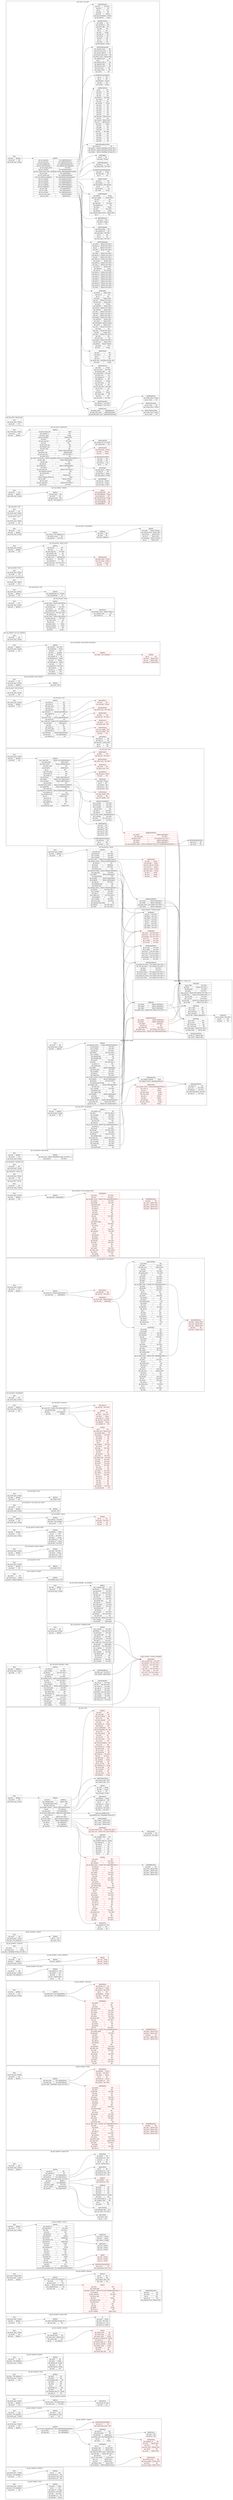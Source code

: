 digraph{rankdir=LR;subgraph cluster_0{label="api_get_member / deck";node[style="filled",color=white,style="solid",color=gray20];api_get_member__deck__Root[label="<Root> Root  | { api_result_msg | <api_result_msg> String } | { api_data | <api_data> Vec\<ApiData\> } | { api_result | <api_result> i64 }",shape=record];api_get_member__deck__ApiData;api_get_member__deck__Root:api_data:e->api_get_member__deck__ApiData:ApiData:w;api_get_member__deck__ApiData[label="<ApiData> ApiData  | { api_name | <api_name> String } | { api_id | <api_id> i64 } | { api_name_id | <api_name_id> String } | { api_mission | <api_mission> Vec\<i64\> } | { api_ship | <api_ship> Vec\<i64\> } | { api_member_id | <api_member_id> i64 } | { api_flagship | <api_flagship> String }",shape=record];}subgraph cluster_1{label="api_get_member / furniture";node[style="filled",color=white,style="solid",color=gray20];api_get_member__furniture__Root[label="<Root> Root  | { api_result_msg | <api_result_msg> String } | { api_data | <api_data> Vec\<ApiData\> } | { api_result | <api_result> i64 }",shape=record];api_get_member__furniture__ApiData;api_get_member__furniture__Root:api_data:e->api_get_member__furniture__ApiData:ApiData:w;api_get_member__furniture__ApiData[label="<ApiData> ApiData  | { api_id | <api_id> i64 } | { api_furniture_id | <api_furniture_id> i64 } | { api_furniture_type | <api_furniture_type> i64 } | { api_furniture_no | <api_furniture_no> i64 }",shape=record];}subgraph cluster_2{label="api_get_member / mapinfo";node[style="filled",color=white,style="solid",color=gray20];api_get_member__mapinfo__ApiData[label="<ApiData> ApiData  | { api_air_base_expanded_info | <api_air_base_expanded_info> Vec\<ApiAirBaseExpandedInfo\> } | { api_air_base | <api_air_base> Vec\<ApiAirBase\> } | { api_map_info | <api_map_info> Vec\<ApiMapInfo\> }",shape=record];api_get_member__mapinfo__ApiAirBaseExpandedInfo;api_get_member__mapinfo__ApiData:api_air_base_expanded_info:e->api_get_member__mapinfo__ApiAirBaseExpandedInfo:ApiAirBaseExpandedInfo:w;api_get_member__mapinfo__ApiAirBase;api_get_member__mapinfo__ApiData:api_air_base:e->api_get_member__mapinfo__ApiAirBase:ApiAirBase:w;api_get_member__mapinfo__ApiMapInfo;api_get_member__mapinfo__ApiData:api_map_info:e->api_get_member__mapinfo__ApiMapInfo:ApiMapInfo:w;api_get_member__mapinfo__ApiAirBaseExpandedInfo[label="<ApiAirBaseExpandedInfo> ApiAirBaseExpandedInfo  | { api_area_id | <api_area_id> i64 } | { api_maintenance_level | <api_maintenance_level> i64 }",shape=record,color=red];api_get_member__mapinfo__ApiAirBase[label="<ApiAirBase> ApiAirBase  | { api_area_id | <api_area_id> i64 } | { api_action_kind | <api_action_kind> i64 } | { api_distance | <api_distance> ApiDistance } | { api_plane_info | <api_plane_info> Vec\<ApiPlaneInfo\> } | { api_rid | <api_rid> i64 } | { api_name | <api_name> String }",shape=record];api_get_member__mapinfo__ApiDistance;api_get_member__mapinfo__ApiAirBase:api_distance:e->api_get_member__mapinfo__ApiDistance:ApiDistance:w;api_get_member__mapinfo__ApiPlaneInfo;api_get_member__mapinfo__ApiAirBase:api_plane_info:e->api_get_member__mapinfo__ApiPlaneInfo:ApiPlaneInfo:w;api_get_member__mapinfo__ApiEventmap[label="<ApiEventmap> ApiEventmap  | { api_selected_rank | <api_selected_rank> i64 } | { api_max_maphp | <api_max_maphp> Option\<i64\> } | { api_state | <api_state> i64 } | { api_now_maphp | <api_now_maphp> Option\<i64\> }",shape=record,color=red];api_get_member__mapinfo__ApiDistance[label="<ApiDistance> ApiDistance  | { api_base | <api_base> i64 } | { api_bonus | <api_bonus> i64 }",shape=record];api_get_member__mapinfo__Root[label="<Root> Root  | { api_result_msg | <api_result_msg> String } | { api_result | <api_result> i64 } | { api_data | <api_data> ApiData }",shape=record];api_get_member__mapinfo__Root:api_data:e->api_get_member__mapinfo__ApiData:ApiData:w;api_get_member__mapinfo__ApiPlaneInfo[label="<ApiPlaneInfo> ApiPlaneInfo  | { api_squadron_id | <api_squadron_id> i64 } | { api_cond | <api_cond> Option\<i64\> } | { api_state | <api_state> i64 } | { api_max_count | <api_max_count> Option\<i64\> } | { api_slotid | <api_slotid> i64 } | { api_count | <api_count> Option\<i64\> }",shape=record,color=red];api_get_member__mapinfo__ApiMapInfo[label="<ApiMapInfo> ApiMapInfo  | { api_id | <api_id> i64 } | { api_gauge_type | <api_gauge_type> Option\<i64\> } | { api_gauge_num | <api_gauge_num> Option\<i64\> } | { api_required_defeat_count | <api_required_defeat_count> Option\<i64\> } | { api_sally_flag | <api_sally_flag> Option\<Vec\<i64\>\> } | { api_cleared | <api_cleared> i64 } | { api_air_base_decks | <api_air_base_decks> Option\<i64\> } | { api_s_no | <api_s_no> Option\<i64\> } | { api_m10 | <api_m10> Option\<i64\> } | { api_defeat_count | <api_defeat_count> Option\<i64\> } | { api_eventmap | <api_eventmap> Option\<ApiEventmap\> }",shape=record];api_get_member__mapinfo__ApiMapInfo:api_eventmap:e->api_get_member__mapinfo__ApiEventmap:ApiEventmap:w;}subgraph cluster_3{label="api_get_member / material";node[style="filled",color=white,style="solid",color=gray20];api_get_member__material__Root[label="<Root> Root  | { api_result | <api_result> i64 } | { api_data | <api_data> Vec\<ApiData\> } | { api_result_msg | <api_result_msg> String }",shape=record];api_get_member__material__ApiData;api_get_member__material__Root:api_data:e->api_get_member__material__ApiData:ApiData:w;api_get_member__material__ApiData[label="<ApiData> ApiData  | { api_value | <api_value> i64 } | { api_member_id | <api_member_id> i64 } | { api_id | <api_id> i64 }",shape=record];}subgraph cluster_4{label="api_get_member / mission";node[style="filled",color=white,style="solid",color=gray20];api_get_member__mission__ApiData[label="<ApiData> ApiData  | { api_list_items | <api_list_items> Vec\<ApiListItem\> } | { api_limit_time | <api_limit_time> Vec\<i64\> }",shape=record];api_get_member__mission__ApiListItem;api_get_member__mission__ApiData:api_list_items:e->api_get_member__mission__ApiListItem:ApiListItem:w;api_get_member__mission__ApiListItem[label="<ApiListItem> ApiListItem  | { api_mission_id | <api_mission_id> i64 } | { api_state | <api_state> i64 }",shape=record];api_get_member__mission__Root[label="<Root> Root  | { api_result_msg | <api_result_msg> String } | { api_data | <api_data> ApiData } | { api_result | <api_result> i64 }",shape=record];api_get_member__mission__Root:api_data:e->api_get_member__mission__ApiData:ApiData:w;}subgraph cluster_5{label="api_get_member / ndock";node[style="filled",color=white,style="solid",color=gray20];api_get_member__ndock__ApiData[label="<ApiData> ApiData  | { api_item1 | <api_item1> i64 } | { api_item3 | <api_item3> i64 } | { api_complete_time | <api_complete_time> i64 } | { api_item4 | <api_item4> i64 } | { api_state | <api_state> i64 } | { api_id | <api_id> i64 } | { api_member_id | <api_member_id> i64 } | { api_item2 | <api_item2> i64 } | { api_complete_time_str | <api_complete_time_str> String } | { api_ship_id | <api_ship_id> i64 }",shape=record];api_get_member__ndock__Root[label="<Root> Root  | { api_data | <api_data> Vec\<ApiData\> } | { api_result_msg | <api_result_msg> String } | { api_result | <api_result> i64 }",shape=record];api_get_member__ndock__Root:api_data:e->api_get_member__ndock__ApiData:ApiData:w;}subgraph cluster_6{label="api_get_member / payitem";node[style="filled",color=white,style="solid",color=gray20];api_get_member__payitem__ApiData[label="<ApiData> ApiData  | { api_count | <api_count> i64 } | { api_name | <api_name> String } | { api_payitem_id | <api_payitem_id> String } | { api_price | <api_price> i64 } | { api_description | <api_description> String } | { api_type | <api_type> i64 }",shape=record];api_get_member__payitem__Root[label="<Root> Root  | { api_result | <api_result> i64 } | { api_data | <api_data> Vec\<ApiData\> } | { api_result_msg | <api_result_msg> String }",shape=record];api_get_member__payitem__Root:api_data:e->api_get_member__payitem__ApiData:ApiData:w;}subgraph cluster_7{label="api_get_member / practice";node[style="filled",color=white,style="solid",color=gray20];api_get_member__practice__ApiList[label="<ApiList> ApiList  | { api_enemy_level | <api_enemy_level> i64 } | { api_enemy_flag | <api_enemy_flag> i64 } | { api_enemy_rank | <api_enemy_rank> String } | { api_enemy_comment_id | <api_enemy_comment_id> String } | { api_enemy_id | <api_enemy_id> i64 } | { api_enemy_name_id | <api_enemy_name_id> String } | { api_enemy_comment | <api_enemy_comment> String } | { api_enemy_name | <api_enemy_name> String } | { api_medals | <api_medals> i64 } | { api_state | <api_state> i64 } | { api_enemy_flag_ship | <api_enemy_flag_ship> i64 }",shape=record,color=red];api_get_member__practice__ApiData[label="<ApiData> ApiData  | { api_selected_kind | <api_selected_kind> i64 } | { api_entry_limit | <api_entry_limit> Option\<i64\> } | { api_create_kind | <api_create_kind> i64 } | { api_list | <api_list> Vec\<ApiList\> }",shape=record];api_get_member__practice__ApiData:api_list:e->api_get_member__practice__ApiList:ApiList:w;api_get_member__practice__Root[label="<Root> Root  | { api_result_msg | <api_result_msg> String } | { api_result | <api_result> i64 } | { api_data | <api_data> ApiData }",shape=record];api_get_member__practice__Root:api_data:e->api_get_member__practice__ApiData:ApiData:w;}subgraph cluster_8{label="api_get_member / preset_deck";node[style="filled",color=white,style="solid",color=gray20];api_get_member__preset_deck__Root[label="<Root> Root  | { api_result_msg | <api_result_msg> String } | { api_data | <api_data> ApiData } | { api_result | <api_result> i64 }",shape=record];api_get_member__preset_deck__ApiData;api_get_member__preset_deck__Root:api_data:e->api_get_member__preset_deck__ApiData:ApiData:w;api_get_member__preset_deck__ApiData[label="<ApiData> ApiData  | { api_deck | <api_deck> HashMap\<String, N\> } | { api_max_num | <api_max_num> i64 }",shape=record];api_get_member__preset_deck__N;api_get_member__preset_deck__ApiData:api_deck:e->api_get_member__preset_deck__N:N:w;api_get_member__preset_deck__N[label="<N> N  | { api_name | <api_name> String } | { api_ship | <api_ship> Vec\<i64\> } | { api_preset_no | <api_preset_no> i64 } | { api_name_id | <api_name_id> String }",shape=record];}subgraph cluster_9{label="api_get_member / questlist";node[style="filled",color=white,style="solid",color=gray20];api_get_member__questlist__ApiCList[label="<ApiCList> ApiCList  | { api_no | <api_no> i64 } | { api_state | <api_state> i64 } | { api_progress_flag | <api_progress_flag> i64 } | { api_c_flag | <api_c_flag> i64 }",shape=record];api_get_member__questlist__ApiData[label="<ApiData> ApiData  | { api_c_list | <api_c_list> Option\<Vec\<ApiCList\>\> } | { api_count | <api_count> i64 } | { api_exec_count | <api_exec_count> i64 } | { api_list | <api_list> Option\<Vec\<ApiList\>\> } | { api_completed_kind | <api_completed_kind> i64 } | { api_exec_type | <api_exec_type> i64 }",shape=record];api_get_member__questlist__ApiData:api_c_list:e->api_get_member__questlist__ApiCList:ApiCList:w;api_get_member__questlist__ApiList;api_get_member__questlist__ApiData:api_list:e->api_get_member__questlist__ApiList:ApiList:w;api_get_member__questlist__ApiList[label="<ApiList> ApiList  | { api_state | <api_state> i64 } | { api_invalid_flag | <api_invalid_flag> i64 } | { api_select_rewards | <api_select_rewards> Option\<Vec\<Vec\<ApiSelectRewards\>\>\> } | { api_category | <api_category> i64 } | { api_get_material | <api_get_material> Vec\<i64\> } | { api_bonus_flag | <api_bonus_flag> i64 } | { api_title | <api_title> String } | { api_progress_flag | <api_progress_flag> i64 } | { api_label_type | <api_label_type> i64 } | { api_no | <api_no> i64 } | { api_type | <api_type> i64 } | { api_detail | <api_detail> String } | { api_voice_id | <api_voice_id> i64 } | { api_lost_badges | <api_lost_badges> Option\<i64\> }",shape=record,color=red];api_get_member__questlist__ApiSelectRewards;api_get_member__questlist__ApiList:api_select_rewards:e->api_get_member__questlist__ApiSelectRewards:ApiSelectRewards:w;api_get_member__questlist__ApiSelectRewards[label="<ApiSelectRewards> ApiSelectRewards  | { api_kind | <api_kind> i64 } | { api_count | <api_count> i64 } | { api_no | <api_no> i64 } | { api_mst_id | <api_mst_id> i64 } | { api_slotitem_level | <api_slotitem_level> Option\<i64\> }",shape=record];api_get_member__questlist__Root[label="<Root> Root  | { api_result | <api_result> Option\<i64\> } | { api_result_msg | <api_result_msg> String } | { api_data | <api_data> ApiData }",shape=record];api_get_member__questlist__Root:api_data:e->api_get_member__questlist__ApiData:ApiData:w;}subgraph cluster_10{label="api_get_member / record";node[style="filled",color=white,style="solid",color=gray20];api_get_member__record__ApiData[label="<ApiData> ApiData  | { api_member_id | <api_member_id> i64 } | { api_experience | <api_experience> Vec\<i64\> } | { api_ship | <api_ship> Vec\<i64\> } | { api_rank | <api_rank> i64 } | { api_furniture | <api_furniture> i64 } | { api_nickname | <api_nickname> String } | { api_mission | <api_mission> ApiMission } | { api_material_max | <api_material_max> i64 } | { api_practice | <api_practice> ApiPractice } | { api_cmt_id | <api_cmt_id> String } | { api_kdoc | <api_kdoc> i64 } | { api_nickname_id | <api_nickname_id> String } | { api_cmt | <api_cmt> String } | { api_level | <api_level> i64 } | { api_deck | <api_deck> i64 } | { api_slotitem | <api_slotitem> Vec\<i64\> } | { api_photo_url | <api_photo_url> String } | { api_friend | <api_friend> i64 } | { api_war | <api_war> ApiWar } | { api_large_dock | <api_large_dock> i64 } | { api_ndoc | <api_ndoc> i64 } | { api_complate | <api_complate> Vec\<String\> } | { api_air_base_expanded_info | <api_air_base_expanded_info> Vec\<ApiAirBaseExpandedInfo\> }",shape=record];api_get_member__record__ApiMission;api_get_member__record__ApiData:api_mission:e->api_get_member__record__ApiMission:ApiMission:w;api_get_member__record__ApiPractice;api_get_member__record__ApiData:api_practice:e->api_get_member__record__ApiPractice:ApiPractice:w;api_get_member__record__ApiWar;api_get_member__record__ApiData:api_war:e->api_get_member__record__ApiWar:ApiWar:w;api_get_member__record__ApiAirBaseExpandedInfo;api_get_member__record__ApiData:api_air_base_expanded_info:e->api_get_member__record__ApiAirBaseExpandedInfo:ApiAirBaseExpandedInfo:w;api_get_member__record__ApiPractice[label="<ApiPractice> ApiPractice  | { api_lose | <api_lose> String } | { api_rate | <api_rate> String } | { api_win | <api_win> String }",shape=record];api_get_member__record__ApiMission[label="<ApiMission> ApiMission  | { api_count | <api_count> String } | { api_rate | <api_rate> String } | { api_success | <api_success> String }",shape=record];api_get_member__record__Root[label="<Root> Root  | { api_data | <api_data> ApiData } | { api_result | <api_result> i64 } | { api_result_msg | <api_result_msg> String }",shape=record];api_get_member__record__Root:api_data:e->api_get_member__record__ApiData:ApiData:w;api_get_member__record__ApiAirBaseExpandedInfo[label="<ApiAirBaseExpandedInfo> ApiAirBaseExpandedInfo  | { api_area_id | <api_area_id> i64 } | { api_maintenance_level | <api_maintenance_level> i64 }",shape=record,color=red];api_get_member__record__ApiWar[label="<ApiWar> ApiWar  | { api_lose | <api_lose> String } | { api_rate | <api_rate> String } | { api_win | <api_win> String }",shape=record,color=red];}subgraph cluster_11{label="api_get_member / require_info";node[style="filled",color=white,style="solid",color=gray20];api_get_member__require_info__ApiFurniture[label="<ApiFurniture> ApiFurniture  | { api_id | <api_id> i64 } | { api_furniture_id | <api_furniture_id> i64 } | { api_furniture_type | <api_furniture_type> i64 } | { api_furniture_no | <api_furniture_no> i64 }",shape=record];api_get_member__require_info__ApiKdock[label="<ApiKdock> ApiKdock  | { api_item1 | <api_item1> i64 } | { api_state | <api_state> i64 } | { api_item5 | <api_item5> i64 } | { api_item2 | <api_item2> i64 } | { api_complete_time_str | <api_complete_time_str> String } | { api_item3 | <api_item3> i64 } | { api_created_ship_id | <api_created_ship_id> i64 } | { api_complete_time | <api_complete_time> i64 } | { api_id | <api_id> i64 } | { api_item4 | <api_item4> i64 }",shape=record];api_get_member__require_info__ApiSlotItem[label="<ApiSlotItem> ApiSlotItem  | { api_locked | <api_locked> i64 } | { api_slotitem_id | <api_slotitem_id> i64 } | { api_level | <api_level> i64 } | { api_id | <api_id> i64 } | { api_alv | <api_alv> Option\<i64\> }",shape=record];api_get_member__require_info__Root[label="<Root> Root  | { api_result | <api_result> i64 } | { api_result_msg | <api_result_msg> String } | { api_data | <api_data> ApiData }",shape=record];api_get_member__require_info__ApiData;api_get_member__require_info__Root:api_data:e->api_get_member__require_info__ApiData:ApiData:w;api_get_member__require_info__ApiData[label="<ApiData> ApiData  | { api_skin_id | <api_skin_id> i64 } | { api_position_id | <api_position_id> i64 } | { api_slot_item | <api_slot_item> Vec\<ApiSlotItem\> } | { api_furniture | <api_furniture> Vec\<ApiFurniture\> } | { api_unsetslot | <api_unsetslot> HashMap\<String, Vec\<i64\>\> } | { api_basic | <api_basic> ApiBasic } | { api_kdock | <api_kdock> Vec\<ApiKdock\> } | { api_extra_supply | <api_extra_supply> Vec\<i64\> } | { api_oss_setting | <api_oss_setting> ApiOssSetting } | { api_useitem | <api_useitem> Vec\<ApiUseitem\> }",shape=record];api_get_member__require_info__ApiData:api_slot_item:e->api_get_member__require_info__ApiSlotItem:ApiSlotItem:w;api_get_member__require_info__ApiData:api_furniture:e->api_get_member__require_info__ApiFurniture:ApiFurniture:w;api_get_member__require_info__ApiBasic;api_get_member__require_info__ApiData:api_basic:e->api_get_member__require_info__ApiBasic:ApiBasic:w;api_get_member__require_info__ApiData:api_kdock:e->api_get_member__require_info__ApiKdock:ApiKdock:w;api_get_member__require_info__ApiOssSetting;api_get_member__require_info__ApiData:api_oss_setting:e->api_get_member__require_info__ApiOssSetting:ApiOssSetting:w;api_get_member__require_info__ApiUseitem;api_get_member__require_info__ApiData:api_useitem:e->api_get_member__require_info__ApiUseitem:ApiUseitem:w;api_get_member__require_info__ApiUseitem[label="<ApiUseitem> ApiUseitem  | { api_count | <api_count> i64 } | { api_id | <api_id> i64 }",shape=record];api_get_member__require_info__ApiOssSetting[label="<ApiOssSetting> ApiOssSetting  | { api_language_type | <api_language_type> i64 } | { api_oss_items | <api_oss_items> Vec\<i64\> }",shape=record];api_get_member__require_info__ApiBasic[label="<ApiBasic> ApiBasic  | { api_firstflag | <api_firstflag> i64 } | { api_member_id | <api_member_id> i64 }",shape=record,color=red];}subgraph cluster_12{label="api_get_member / ship3";node[style="filled",color=white,style="solid",color=gray20];api_get_member__ship3__ApiSpEffectItems[label="<ApiSpEffectItems> ApiSpEffectItems  | { api_kind | <api_kind> i64 } | { api_raig | <api_raig> Option\<i64\> } | { api_souk | <api_souk> Option\<i64\> } | { api_kaih | <api_kaih> Option\<i64\> } | { api_houg | <api_houg> Option\<i64\> }",shape=record,color=red];api_get_member__ship3__ApiShipData[label="<ApiShipData> ApiShipData  | { api_nowhp | <api_nowhp> i64 } | { api_soku | <api_soku> i64 } | { api_kyouka | <api_kyouka> Vec\<i64\> } | { api_leng | <api_leng> i64 } | { api_srate | <api_srate> i64 } | { api_taisen | <api_taisen> Vec\<i64\> } | { api_sakuteki | <api_sakuteki> Vec\<i64\> } | { api_cond | <api_cond> i64 } | { api_locked | <api_locked> i64 } | { api_fuel | <api_fuel> i64 } | { api_slot | <api_slot> Vec\<i64\> } | { api_locked_equip | <api_locked_equip> i64 } | { api_id | <api_id> i64 } | { api_sortno | <api_sortno> i64 } | { api_karyoku | <api_karyoku> Vec\<i64\> } | { api_exp | <api_exp> Vec\<i64\> } | { api_onslot | <api_onslot> Vec\<i64\> } | { api_bull | <api_bull> i64 } | { api_ndock_time | <api_ndock_time> i64 } | { api_sp_effect_items | <api_sp_effect_items> Option\<Vec\<ApiSpEffectItems\>\> } | { api_kaihi | <api_kaihi> Vec\<i64\> } | { api_maxhp | <api_maxhp> i64 } | { api_lv | <api_lv> i64 } | { api_ship_id | <api_ship_id> i64 } | { api_lucky | <api_lucky> Vec\<i64\> } | { api_slotnum | <api_slotnum> i64 } | { api_raisou | <api_raisou> Vec\<i64\> } | { api_ndock_item | <api_ndock_item> Vec\<i64\> } | { api_sally_area | <api_sally_area> Option\<i64\> } | { api_taiku | <api_taiku> Vec\<i64\> } | { api_backs | <api_backs> i64 } | { api_soukou | <api_soukou> Vec\<i64\> } | { api_slot_ex | <api_slot_ex> i64 }",shape=record,color=red];api_get_member__ship3__ApiShipData:api_sp_effect_items:e->api_get_member__ship3__ApiSpEffectItems:ApiSpEffectItems:w;api_get_member__ship3__ApiDeckData[label="<ApiDeckData> ApiDeckData  | { api_flagship | <api_flagship> String } | { api_ship | <api_ship> Vec\<i64\> } | { api_name | <api_name> String } | { api_id | <api_id> i64 } | { api_name_id | <api_name_id> String } | { api_member_id | <api_member_id> i64 } | { api_mission | <api_mission> Vec\<i64\> }",shape=record,color=red];api_get_member__ship3__ApiData[label="<ApiData> ApiData  | { api_deck_data | <api_deck_data> Vec\<ApiDeckData\> } | { api_ship_data | <api_ship_data> Vec\<ApiShipData\> } | { api_slot_data | <api_slot_data> HashMap\<String, Vec\<i64\>\> }",shape=record];api_get_member__ship3__ApiData:api_deck_data:e->api_get_member__ship3__ApiDeckData:ApiDeckData:w;api_get_member__ship3__ApiData:api_ship_data:e->api_get_member__ship3__ApiShipData:ApiShipData:w;api_get_member__ship3__Root[label="<Root> Root  | { api_result_msg | <api_result_msg> String } | { api_result | <api_result> i64 } | { api_data | <api_data> ApiData }",shape=record];api_get_member__ship3__Root:api_data:e->api_get_member__ship3__ApiData:ApiData:w;}subgraph cluster_13{label="api_get_member / ship_deck";node[style="filled",color=white,style="solid",color=gray20];api_get_member__ship_deck__Root[label="<Root> Root  | { api_data | <api_data> ApiData } | { api_result | <api_result> i64 } | { api_result_msg | <api_result_msg> String }",shape=record];api_get_member__ship_deck__ApiData;api_get_member__ship_deck__Root:api_data:e->api_get_member__ship_deck__ApiData:ApiData:w;api_get_member__ship_deck__ApiShipData[label="<ApiShipData> ApiShipData  | { api_locked | <api_locked> i64 } | { api_id | <api_id> i64 } | { api_backs | <api_backs> i64 } | { api_ndock_time | <api_ndock_time> i64 } | { api_raisou | <api_raisou> Vec\<i64\> } | { api_soukou | <api_soukou> Vec\<i64\> } | { api_kaihi | <api_kaihi> Vec\<i64\> } | { api_taisen | <api_taisen> Vec\<i64\> } | { api_ndock_item | <api_ndock_item> Vec\<i64\> } | { api_exp | <api_exp> Vec\<i64\> } | { api_leng | <api_leng> i64 } | { api_sortno | <api_sortno> i64 } | { api_maxhp | <api_maxhp> i64 } | { api_slot | <api_slot> Vec\<i64\> } | { api_sp_effect_items | <api_sp_effect_items> Option\<Vec\<ApiSpEffectItems\>\> } | { api_locked_equip | <api_locked_equip> i64 } | { api_karyoku | <api_karyoku> Vec\<i64\> } | { api_bull | <api_bull> i64 } | { api_nowhp | <api_nowhp> i64 } | { api_srate | <api_srate> i64 } | { api_ship_id | <api_ship_id> i64 } | { api_slotnum | <api_slotnum> i64 } | { api_lv | <api_lv> i64 } | { api_sakuteki | <api_sakuteki> Vec\<i64\> } | { api_sally_area | <api_sally_area> Option\<i64\> } | { api_lucky | <api_lucky> Vec\<i64\> } | { api_slot_ex | <api_slot_ex> i64 } | { api_kyouka | <api_kyouka> Vec\<i64\> } | { api_soku | <api_soku> i64 } | { api_cond | <api_cond> i64 } | { api_onslot | <api_onslot> Vec\<i64\> } | { api_taiku | <api_taiku> Vec\<i64\> } | { api_fuel | <api_fuel> i64 }",shape=record,color=red];api_get_member__ship_deck__ApiSpEffectItems;api_get_member__ship_deck__ApiShipData:api_sp_effect_items:e->api_get_member__ship_deck__ApiSpEffectItems:ApiSpEffectItems:w;api_get_member__ship_deck__ApiSpEffectItems[label="<ApiSpEffectItems> ApiSpEffectItems  | { api_houg | <api_houg> Option\<i64\> } | { api_kaih | <api_kaih> Option\<i64\> } | { api_kind | <api_kind> i64 } | { api_raig | <api_raig> Option\<i64\> } | { api_souk | <api_souk> Option\<i64\> }",shape=record,color=red];api_get_member__ship_deck__ApiDeckData[label="<ApiDeckData> ApiDeckData  | { api_member_id | <api_member_id> i64 } | { api_name_id | <api_name_id> String } | { api_mission | <api_mission> Vec\<i64\> } | { api_id | <api_id> i64 } | { api_flagship | <api_flagship> String } | { api_ship | <api_ship> Vec\<i64\> } | { api_name | <api_name> String }",shape=record,color=red];api_get_member__ship_deck__ApiData[label="<ApiData> ApiData  | { api_deck_data | <api_deck_data> Vec\<ApiDeckData\> } | { api_ship_data | <api_ship_data> Vec\<ApiShipData\> }",shape=record];api_get_member__ship_deck__ApiData:api_deck_data:e->api_get_member__ship_deck__ApiDeckData:ApiDeckData:w;api_get_member__ship_deck__ApiData:api_ship_data:e->api_get_member__ship_deck__ApiShipData:ApiShipData:w;}subgraph cluster_14{label="api_get_member / slot_item";node[style="filled",color=white,style="solid",color=gray20];api_get_member__slot_item__ApiData[label="<ApiData> ApiData  | { api_slotitem_id | <api_slotitem_id> i64 } | { api_locked | <api_locked> i64 } | { api_level | <api_level> i64 } | { api_alv | <api_alv> Option\<i64\> } | { api_id | <api_id> i64 }",shape=record];api_get_member__slot_item__Root[label="<Root> Root  | { api_result | <api_result> i64 } | { api_result_msg | <api_result_msg> String } | { api_data | <api_data> Vec\<ApiData\> }",shape=record];api_get_member__slot_item__Root:api_data:e->api_get_member__slot_item__ApiData:ApiData:w;}subgraph cluster_15{label="api_get_member / sortie_conditions";node[style="filled",color=white,style="solid",color=gray20];api_get_member__sortie_conditions__Root[label="<Root> Root  | { api_result | <api_result> i64 } | { api_data | <api_data> ApiData } | { api_result_msg | <api_result_msg> String }",shape=record];api_get_member__sortie_conditions__ApiData;api_get_member__sortie_conditions__Root:api_data:e->api_get_member__sortie_conditions__ApiData:ApiData:w;api_get_member__sortie_conditions__ApiData[label="<ApiData> ApiData  | { api_war | <api_war> ApiWar }",shape=record];api_get_member__sortie_conditions__ApiWar;api_get_member__sortie_conditions__ApiData:api_war:e->api_get_member__sortie_conditions__ApiWar:ApiWar:w;api_get_member__sortie_conditions__ApiWar[label="<ApiWar> ApiWar  | { api_win | <api_win> String } | { api_lose | <api_lose> String } | { api_rate | <api_rate> String }",shape=record,color=red];}subgraph cluster_16{label="api_get_member / unsetslot";node[style="filled",color=white,style="solid",color=gray20];api_get_member__unsetslot__Root[label="<Root> Root  | { api_result | <api_result> i64 } | { api_result_msg | <api_result_msg> String } | { api_data | <api_data> HashMap\<String, Vec\<i64\>\> }",shape=record];}subgraph cluster_17{label="api_get_member / useitem";node[style="filled",color=white,style="solid",color=gray20];api_get_member__useitem__ApiData[label="<ApiData> ApiData  | { api_id | <api_id> i64 } | { api_count | <api_count> i64 }",shape=record];api_get_member__useitem__Root[label="<Root> Root  | { api_result | <api_result> i64 } | { api_result_msg | <api_result_msg> String } | { api_data | <api_data> Vec\<ApiData\> }",shape=record];api_get_member__useitem__Root:api_data:e->api_get_member__useitem__ApiData:ApiData:w;}subgraph cluster_18{label="api_port / port";node[style="filled",color=white,style="solid",color=gray20];api_port__port__Root[label="<Root> Root  | { api_data | <api_data> ApiData } | { api_result | <api_result> i64 } | { api_result_msg | <api_result_msg> String }",shape=record];api_port__port__ApiData;api_port__port__Root:api_data:e->api_port__port__ApiData:ApiData:w;api_port__port__ApiData[label="<ApiData> ApiData  | { api_basic | <api_basic> ApiBasic } | { api_combined_flag | <api_combined_flag> Option\<i64\> } | { api_parallel_quest_count | <api_parallel_quest_count> i64 } | { api_dest_ship_slot | <api_dest_ship_slot> i64 } | { api_friendly_setting | <api_friendly_setting> Option\<ApiFriendlySetting\> } | { api_log | <api_log> Vec\<ApiLog\> } | { api_deck_port | <api_deck_port> Vec\<ApiDeckPort\> } | { api_furniture_affect_items | <api_furniture_affect_items> ApiFurnitureAffectItems } | { api_p_bgm_id | <api_p_bgm_id> i64 } | { api_c_flags | <api_c_flags> Option\<Vec\<i64\>\> } | { api_event_object | <api_event_object> Option\<ApiEventObject\> } | { api_plane_info | <api_plane_info> Option\<ApiPlaneInfo\> } | { api_ndock | <api_ndock> Vec\<ApiNdock\> } | { api_ship | <api_ship> Vec\<ApiShip\> } | { api_material | <api_material> Vec\<ApiMaterial\> }",shape=record];api_port__port__ApiBasic;api_port__port__ApiData:api_basic:e->api_port__port__ApiBasic:ApiBasic:w;api_port__port__ApiFriendlySetting;api_port__port__ApiData:api_friendly_setting:e->api_port__port__ApiFriendlySetting:ApiFriendlySetting:w;api_port__port__ApiLog;api_port__port__ApiData:api_log:e->api_port__port__ApiLog:ApiLog:w;api_port__port__ApiDeckPort;api_port__port__ApiData:api_deck_port:e->api_port__port__ApiDeckPort:ApiDeckPort:w;api_port__port__ApiFurnitureAffectItems;api_port__port__ApiData:api_furniture_affect_items:e->api_port__port__ApiFurnitureAffectItems:ApiFurnitureAffectItems:w;api_port__port__ApiEventObject;api_port__port__ApiData:api_event_object:e->api_port__port__ApiEventObject:ApiEventObject:w;api_port__port__ApiPlaneInfo;api_port__port__ApiData:api_plane_info:e->api_port__port__ApiPlaneInfo:ApiPlaneInfo:w;api_port__port__ApiNdock;api_port__port__ApiData:api_ndock:e->api_port__port__ApiNdock:ApiNdock:w;api_port__port__ApiShip;api_port__port__ApiData:api_ship:e->api_port__port__ApiShip:ApiShip:w;api_port__port__ApiMaterial;api_port__port__ApiData:api_material:e->api_port__port__ApiMaterial:ApiMaterial:w;api_port__port__ApiMaterial[label="<ApiMaterial> ApiMaterial  | { api_member_id | <api_member_id> i64 } | { api_id | <api_id> i64 } | { api_value | <api_value> i64 }",shape=record];api_port__port__ApiEventObject[label="<ApiEventObject> ApiEventObject  | { api_m_flag2 | <api_m_flag2> Option\<i64\> } | { api_c_num | <api_c_num> Option\<i64\> } | { api_m_flag | <api_m_flag> Option\<i64\> }",shape=record];api_port__port__ApiDeckPort[label="<ApiDeckPort> ApiDeckPort  | { api_flagship | <api_flagship> String } | { api_member_id | <api_member_id> i64 } | { api_id | <api_id> i64 } | { api_name_id | <api_name_id> String } | { api_name | <api_name> String } | { api_mission | <api_mission> Vec\<i64\> } | { api_ship | <api_ship> Vec\<i64\> }",shape=record];api_port__port__ApiNdock[label="<ApiNdock> ApiNdock  | { api_complete_time | <api_complete_time> i64 } | { api_state | <api_state> i64 } | { api_complete_time_str | <api_complete_time_str> String } | { api_member_id | <api_member_id> i64 } | { api_ship_id | <api_ship_id> i64 } | { api_item2 | <api_item2> i64 } | { api_item3 | <api_item3> i64 } | { api_item4 | <api_item4> i64 } | { api_item1 | <api_item1> i64 } | { api_id | <api_id> i64 }",shape=record];api_port__port__ApiUnsetSlot[label="<ApiUnsetSlot> ApiUnsetSlot  | { api_type3No | <api_type3No> i64 } | { api_slot_list | <api_slot_list> Vec\<i64\> }",shape=record];api_port__port__ApiBasic[label="<ApiBasic> ApiBasic  | { api_fcoin | <api_fcoin> i64 } | { api_max_kagu | <api_max_kagu> i64 } | { api_count_ndock | <api_count_ndock> i64 } | { api_st_win | <api_st_win> i64 } | { api_max_slotitem | <api_max_slotitem> i64 } | { api_level | <api_level> i64 } | { api_member_id | <api_member_id> String } | { api_playtime | <api_playtime> i64 } | { api_pt_challenged | <api_pt_challenged> i64 } | { api_pt_challenged_win | <api_pt_challenged_win> i64 } | { api_pt_lose | <api_pt_lose> i64 } | { api_count_kdock | <api_count_kdock> i64 } | { api_rank | <api_rank> i64 } | { api_tutorial | <api_tutorial> i64 } | { api_count_deck | <api_count_deck> i64 } | { api_st_lose | <api_st_lose> i64 } | { api_tutorial_progress | <api_tutorial_progress> i64 } | { api_pt_win | <api_pt_win> i64 } | { api_comment_id | <api_comment_id> String } | { api_large_dock | <api_large_dock> i64 } | { api_ms_count | <api_ms_count> i64 } | { api_experience | <api_experience> i64 } | { api_furniture | <api_furniture> Vec\<i64\> } | { api_pvp | <api_pvp> Vec\<i64\> } | { api_fleetname | <api_fleetname> Value } | { api_comment | <api_comment> String } | { api_firstflag | <api_firstflag> i64 } | { api_ms_success | <api_ms_success> i64 } | { api_nickname_id | <api_nickname_id> String } | { api_active_flag | <api_active_flag> i64 } | { api_starttime | <api_starttime> i64 } | { api_medals | <api_medals> i64 } | { api_max_chara | <api_max_chara> i64 } | { api_nickname | <api_nickname> String }",shape=record,color=red];api_port__port__ApiLog[label="<ApiLog> ApiLog  | { api_state | <api_state> String } | { api_type | <api_type> String } | { api_no | <api_no> i64 } | { api_message | <api_message> String }",shape=record];api_port__port__ApiPlaneInfo[label="<ApiPlaneInfo> ApiPlaneInfo  | { api_base_convert_slot | <api_base_convert_slot> Option\<Vec\<i64\>\> } | { api_unset_slot | <api_unset_slot> Option\<Vec\<ApiUnsetSlot\>\> }",shape=record,color=red];api_port__port__ApiPlaneInfo:api_unset_slot:e->api_port__port__ApiUnsetSlot:ApiUnsetSlot:w;api_port__port__ApiFriendlySetting[label="<ApiFriendlySetting> ApiFriendlySetting  | { api_request_type | <api_request_type> i64 } | { api_request_flag | <api_request_flag> i64 }",shape=record];api_port__port__ApiShip[label="<ApiShip> ApiShip  | { api_srate | <api_srate> i64 } | { api_slot | <api_slot> Vec\<i64\> } | { api_sakuteki | <api_sakuteki> Vec\<i64\> } | { api_sp_effect_items | <api_sp_effect_items> Option\<Vec\<ApiSpEffectItem\>\> } | { api_ship_id | <api_ship_id> i64 } | { api_maxhp | <api_maxhp> i64 } | { api_cond | <api_cond> i64 } | { api_soukou | <api_soukou> Vec\<i64\> } | { api_onslot | <api_onslot> Vec\<i64\> } | { api_soku | <api_soku> i64 } | { api_taiku | <api_taiku> Vec\<i64\> } | { api_taisen | <api_taisen> Vec\<i64\> } | { api_nowhp | <api_nowhp> i64 } | { api_ndock_time | <api_ndock_time> i64 } | { api_locked_equip | <api_locked_equip> i64 } | { api_sally_area | <api_sally_area> Option\<i64\> } | { api_leng | <api_leng> i64 } | { api_id | <api_id> i64 } | { api_raisou | <api_raisou> Vec\<i64\> } | { api_kyouka | <api_kyouka> Vec\<i64\> } | { api_slotnum | <api_slotnum> i64 } | { api_karyoku | <api_karyoku> Vec\<i64\> } | { api_locked | <api_locked> i64 } | { api_slot_ex | <api_slot_ex> i64 } | { api_sortno | <api_sortno> i64 } | { api_lv | <api_lv> i64 } | { api_backs | <api_backs> i64 } | { api_lucky | <api_lucky> Vec\<i64\> } | { api_ndock_item | <api_ndock_item> Vec\<i64\> } | { api_fuel | <api_fuel> i64 } | { api_bull | <api_bull> i64 } | { api_exp | <api_exp> Vec\<i64\> } | { api_kaihi | <api_kaihi> Vec\<i64\> }",shape=record,color=red];api_port__port__ApiSpEffectItem;api_port__port__ApiShip:api_sp_effect_items:e->api_port__port__ApiSpEffectItem:ApiSpEffectItem:w;api_port__port__ApiSpEffectItem[label="<ApiSpEffectItem> ApiSpEffectItem  | { api_kind | <api_kind> i64 } | { api_souk | <api_souk> Option\<i64\> } | { api_kaih | <api_kaih> Option\<i64\> } | { api_raig | <api_raig> Option\<i64\> } | { api_houg | <api_houg> Option\<i64\> }",shape=record];api_port__port__ApiFurnitureAffectItems[label="<ApiFurnitureAffectItems> ApiFurnitureAffectItems  | { api_payitem_dict | <api_payitem_dict> HashMap\<String, i64\> }",shape=record];}subgraph cluster_19{label="api_req_battle_midnight / battle";node[style="filled",color=white,style="solid",color=gray20];api_req_battle_midnight__battle__ApiData[label="<ApiData> ApiData  | { api_deck_id | <api_deck_id> i64 } | { api_f_nowhps | <api_f_nowhps> Vec\<i64\> } | { api_fParam | <api_fParam> Vec\<Vec\<i64\>\> } | { api_atoll_cell | <api_atoll_cell> i64 } | { api_ship_ke | <api_ship_ke> Vec\<i64\> } | { api_friendly_battle | <api_friendly_battle> Option\<ApiFriendlyBattle\> } | { api_eSlot | <api_eSlot> Vec\<Vec\<i64\>\> } | { api_ship_lv | <api_ship_lv> Vec\<i64\> } | { api_e_maxhps | <api_e_maxhps> Vec\<i64\> } | { api_friendly_info | <api_friendly_info> Option\<ApiFriendlyInfo\> } | { api_touch_plane | <api_touch_plane> Vec\<i64\> } | { api_formation | <api_formation> Vec\<i64\> } | { api_smoke_type | <api_smoke_type> i64 } | { api_balloon_cell | <api_balloon_cell> i64 } | { api_escape_idx | <api_escape_idx> Option\<Vec\<i64\>\> } | { api_e_nowhps | <api_e_nowhps> Vec\<i64\> } | { api_eParam | <api_eParam> Vec\<Vec\<i64\>\> } | { api_flare_pos | <api_flare_pos> Vec\<i64\> } | { api_hougeki | <api_hougeki> ApiHougeki } | { api_f_maxhps | <api_f_maxhps> Vec\<i64\> }",shape=record];api_req_battle_midnight__battle__ApiFriendlyBattle;api_req_battle_midnight__battle__ApiData:api_friendly_battle:e->api_req_battle_midnight__battle__ApiFriendlyBattle:ApiFriendlyBattle:w;api_req_battle_midnight__battle__ApiFriendlyInfo;api_req_battle_midnight__battle__ApiData:api_friendly_info:e->api_req_battle_midnight__battle__ApiFriendlyInfo:ApiFriendlyInfo:w;api_req_battle_midnight__battle__Root[label="<Root> Root  | { api_data | <api_data> ApiData } | { api_result_msg | <api_result_msg> String } | { api_result | <api_result> i64 }",shape=record];api_req_battle_midnight__battle__Root:api_data:e->api_req_battle_midnight__battle__ApiData:ApiData:w;api_req_battle_midnight__battle__ApiFriendlyInfo[label="<ApiFriendlyInfo> ApiFriendlyInfo  | { api_slot_ex | <api_slot_ex> Vec\<i64\> } | { api_Slot | <api_Slot> Vec\<Vec\<i64\>\> } | { api_voice_id | <api_voice_id> Vec\<i64\> } | { api_ship_id | <api_ship_id> Vec\<i64\> } | { api_ship_lv | <api_ship_lv> Vec\<i64\> } | { api_Param | <api_Param> Vec\<Vec\<i64\>\> } | { api_nowhps | <api_nowhps> Vec\<i64\> } | { api_maxhps | <api_maxhps> Vec\<i64\> } | { api_production_type | <api_production_type> i64 } | { api_voice_p_no | <api_voice_p_no> Vec\<i64\> }",shape=record];api_req_battle_midnight__battle__ApiFriendlyBattle[label="<ApiFriendlyBattle> ApiFriendlyBattle  | { api_flare_pos | <api_flare_pos> Vec\<i64\> } | { api_hougeki | <api_hougeki> ApiHougeki }",shape=record];}subgraph cluster_20{label="api_req_battle_midnight / sp_midnight";node[style="filled",color=white,style="solid",color=gray20];api_req_battle_midnight__sp_midnight__ApiData[label="<ApiData> ApiData  | { api_n_support_flag | <api_n_support_flag> i64 } | { api_fParam | <api_fParam> Vec\<Vec\<i64\>\> } | { api_formation | <api_formation> Vec\<i64\> } | { api_eSlot | <api_eSlot> Vec\<Vec\<i64\>\> } | { api_flare_pos | <api_flare_pos> Vec\<i64\> } | { api_ship_lv | <api_ship_lv> Vec\<i64\> } | { api_e_maxhps | <api_e_maxhps> Vec\<i64\> } | { api_smoke_type | <api_smoke_type> i64 } | { api_ship_ke | <api_ship_ke> Vec\<i64\> } | { api_touch_plane | <api_touch_plane> Vec\<i64\> } | { api_f_maxhps | <api_f_maxhps> Vec\<i64\> } | { api_balloon_cell | <api_balloon_cell> i64 } | { api_deck_id | <api_deck_id> i64 } | { api_f_nowhps | <api_f_nowhps> Vec\<i64\> } | { api_eParam | <api_eParam> Vec\<Vec\<i64\>\> } | { api_atoll_cell | <api_atoll_cell> i64 } | { api_escape_idx | <api_escape_idx> Option\<Vec\<i64\>\> } | { api_e_nowhps | <api_e_nowhps> Vec\<i64\> } | { api_hougeki | <api_hougeki> ApiHougeki }",shape=record];api_req_battle_midnight__sp_midnight__Root[label="<Root> Root  | { api_data | <api_data> ApiData } | { api_result | <api_result> i64 } | { api_result_msg | <api_result_msg> String }",shape=record];api_req_battle_midnight__sp_midnight__Root:api_data:e->api_req_battle_midnight__sp_midnight__ApiData:ApiData:w;}subgraph cluster_21{label="api_req_hensei / change";node[style="filled",color=white,style="solid",color=gray20];api_req_hensei__change__Root[label="<Root> Root  | { api_result | <api_result> i64 } | { api_result_msg | <api_result_msg> String } | { api_data | <api_data> Option\<ApiData\> }",shape=record];api_req_hensei__change__ApiData;api_req_hensei__change__Root:api_data:e->api_req_hensei__change__ApiData:ApiData:w;api_req_hensei__change__ApiData[label="<ApiData> ApiData  | { api_change_count | <api_change_count> i64 }",shape=record];}subgraph cluster_22{label="api_req_hensei / lock";node[style="filled",color=white,style="solid",color=gray20];api_req_hensei__lock__Root[label="<Root> Root  | { api_result_msg | <api_result_msg> String } | { api_data | <api_data> ApiData } | { api_result | <api_result> i64 }",shape=record];api_req_hensei__lock__ApiData;api_req_hensei__lock__Root:api_data:e->api_req_hensei__lock__ApiData:ApiData:w;api_req_hensei__lock__ApiData[label="<ApiData> ApiData  | { api_locked | <api_locked> i64 }",shape=record];}subgraph cluster_23{label="api_req_hensei / preset_register";node[style="filled",color=white,style="solid",color=gray20];api_req_hensei__preset_register__ApiData[label="<ApiData> ApiData  | { api_ship | <api_ship> Vec\<i64\> } | { api_name | <api_name> String } | { api_preset_no | <api_preset_no> i64 } | { api_name_id | <api_name_id> String }",shape=record];api_req_hensei__preset_register__Root[label="<Root> Root  | { api_result_msg | <api_result_msg> String } | { api_data | <api_data> ApiData } | { api_result | <api_result> i64 }",shape=record];api_req_hensei__preset_register__Root:api_data:e->api_req_hensei__preset_register__ApiData:ApiData:w;}subgraph cluster_24{label="api_req_hensei / preset_select";node[style="filled",color=white,style="solid",color=gray20];api_req_hensei__preset_select__ApiData[label="<ApiData> ApiData  | { api_flagship | <api_flagship> String } | { api_id | <api_id> i64 } | { api_ship | <api_ship> Vec\<i64\> } | { api_name | <api_name> String } | { api_member_id | <api_member_id> i64 } | { api_name_id | <api_name_id> String } | { api_mission | <api_mission> Vec\<i64\> }",shape=record];api_req_hensei__preset_select__Root[label="<Root> Root  | { api_data | <api_data> ApiData } | { api_result | <api_result> i64 } | { api_result_msg | <api_result_msg> String }",shape=record];api_req_hensei__preset_select__Root:api_data:e->api_req_hensei__preset_select__ApiData:ApiData:w;}subgraph cluster_25{label="api_req_hokyu / charge";node[style="filled",color=white,style="solid",color=gray20];api_req_hokyu__charge__ApiShip[label="<ApiShip> ApiShip  | { api_id | <api_id> i64 } | { api_onslot | <api_onslot> Vec\<i64\> } | { api_fuel | <api_fuel> i64 } | { api_bull | <api_bull> i64 }",shape=record,color=red];api_req_hokyu__charge__ApiData[label="<ApiData> ApiData  | { api_material | <api_material> Vec\<i64\> } | { api_ship | <api_ship> Vec\<ApiShip\> } | { api_use_bou | <api_use_bou> i64 }",shape=record];api_req_hokyu__charge__ApiData:api_ship:e->api_req_hokyu__charge__ApiShip:ApiShip:w;api_req_hokyu__charge__Root[label="<Root> Root  | { api_data | <api_data> ApiData } | { api_result | <api_result> i64 } | { api_result_msg | <api_result_msg> String }",shape=record];api_req_hokyu__charge__Root:api_data:e->api_req_hokyu__charge__ApiData:ApiData:w;}subgraph cluster_26{label="api_req_kaisou / can_preset_slot_select";node[style="filled",color=white,style="solid",color=gray20];api_req_kaisou__can_preset_slot_select__Root[label="<Root> Root  | { api_result | <api_result> i64 } | { api_data | <api_data> ApiData } | { api_result_msg | <api_result_msg> String }",shape=record];api_req_kaisou__can_preset_slot_select__ApiData;api_req_kaisou__can_preset_slot_select__Root:api_data:e->api_req_kaisou__can_preset_slot_select__ApiData:ApiData:w;api_req_kaisou__can_preset_slot_select__ApiData[label="<ApiData> ApiData  | { api_flag | <api_flag> i64 }",shape=record];}subgraph cluster_27{label="api_req_kaisou / lock";node[style="filled",color=white,style="solid",color=gray20];api_req_kaisou__lock__ApiData[label="<ApiData> ApiData  | { api_locked | <api_locked> i64 }",shape=record];api_req_kaisou__lock__Root[label="<Root> Root  | { api_result_msg | <api_result_msg> String } | { api_data | <api_data> ApiData } | { api_result | <api_result> i64 }",shape=record];api_req_kaisou__lock__Root:api_data:e->api_req_kaisou__lock__ApiData:ApiData:w;}subgraph cluster_28{label="api_req_kaisou / powerup";node[style="filled",color=white,style="solid",color=gray20];api_req_kaisou__powerup__ApiDeck[label="<ApiDeck> ApiDeck  | { api_id | <api_id> i64 } | { api_ship | <api_ship> Vec\<i64\> } | { api_name | <api_name> String } | { api_name_id | <api_name_id> String } | { api_mission | <api_mission> Vec\<i64\> } | { api_flagship | <api_flagship> String } | { api_member_id | <api_member_id> i64 }",shape=record,color=red];api_req_kaisou__powerup__Root[label="<Root> Root  | { api_data | <api_data> ApiData } | { api_result_msg | <api_result_msg> String } | { api_result | <api_result> i64 }",shape=record];api_req_kaisou__powerup__ApiData;api_req_kaisou__powerup__Root:api_data:e->api_req_kaisou__powerup__ApiData:ApiData:w;api_req_kaisou__powerup__ApiUnsetList[label="<ApiUnsetList> ApiUnsetList  | { api_slot_list | <api_slot_list> Vec\<i64\> }",shape=record,color=red];api_req_kaisou__powerup__ApiData[label="<ApiData> ApiData  | { api_unset_list | <api_unset_list> Option\<Vec\<ApiUnsetList\>\> } | { api_powerup_flag | <api_powerup_flag> i64 } | { api_deck | <api_deck> Vec\<ApiDeck\> } | { api_ship | <api_ship> ApiShip }",shape=record];api_req_kaisou__powerup__ApiData:api_unset_list:e->api_req_kaisou__powerup__ApiUnsetList:ApiUnsetList:w;api_req_kaisou__powerup__ApiData:api_deck:e->api_req_kaisou__powerup__ApiDeck:ApiDeck:w;api_req_kaisou__powerup__ApiShip;api_req_kaisou__powerup__ApiData:api_ship:e->api_req_kaisou__powerup__ApiShip:ApiShip:w;api_req_kaisou__powerup__ApiShip[label="<ApiShip> ApiShip  | { api_lv | <api_lv> i64 } | { api_sally_area | <api_sally_area> Option\<i64\> } | { api_locked_equip | <api_locked_equip> i64 } | { api_kyouka | <api_kyouka> Vec\<i64\> } | { api_maxhp | <api_maxhp> i64 } | { api_locked | <api_locked> i64 } | { api_leng | <api_leng> i64 } | { api_id | <api_id> i64 } | { api_sakuteki | <api_sakuteki> Vec\<i64\> } | { api_sortno | <api_sortno> i64 } | { api_lucky | <api_lucky> Vec\<i64\> } | { api_ship_id | <api_ship_id> i64 } | { api_fuel | <api_fuel> i64 } | { api_slotnum | <api_slotnum> i64 } | { api_raisou | <api_raisou> Vec\<i64\> } | { api_ndock_item | <api_ndock_item> Vec\<i64\> } | { api_taiku | <api_taiku> Vec\<i64\> } | { api_kaihi | <api_kaihi> Vec\<i64\> } | { api_onslot | <api_onslot> Vec\<i64\> } | { api_exp | <api_exp> Vec\<i64\> } | { api_srate | <api_srate> i64 } | { api_nowhp | <api_nowhp> i64 } | { api_taisen | <api_taisen> Vec\<i64\> } | { api_soukou | <api_soukou> Vec\<i64\> } | { api_slot | <api_slot> Vec\<i64\> } | { api_backs | <api_backs> i64 } | { api_slot_ex | <api_slot_ex> i64 } | { api_bull | <api_bull> i64 } | { api_soku | <api_soku> i64 } | { api_cond | <api_cond> i64 } | { api_karyoku | <api_karyoku> Vec\<i64\> } | { api_ndock_time | <api_ndock_time> i64 }",shape=record,color=red];}subgraph cluster_29{label="api_req_kaisou / remodeling";node[style="filled",color=white,style="solid",color=gray20];api_req_kaisou__remodeling__Root[label="<Root> Root  | { api_result | <api_result> i64 } | { api_result_msg | <api_result_msg> String }",shape=record];}subgraph cluster_30{label="api_req_kaisou / slot_deprive";node[style="filled",color=white,style="solid",color=gray20];api_req_kaisou__slot_deprive__ApiUnsetShip[label="<ApiUnsetShip> ApiUnsetShip  | { api_locked | <api_locked> i64 } | { api_taiku | <api_taiku> Vec\<i64\> } | { api_sally_area | <api_sally_area> Option\<i64\> } | { api_fuel | <api_fuel> i64 } | { api_soukou | <api_soukou> Vec\<i64\> } | { api_ndock_item | <api_ndock_item> Vec\<i64\> } | { api_soku | <api_soku> i64 } | { api_taisen | <api_taisen> Vec\<i64\> } | { api_raisou | <api_raisou> Vec\<i64\> } | { api_kaihi | <api_kaihi> Vec\<i64\> } | { api_slot | <api_slot> Vec\<i64\> } | { api_sp_effect_items | <api_sp_effect_items> Option\<Vec\<ApiSpEffectItems\>\> } | { api_lucky | <api_lucky> Vec\<i64\> } | { api_kyouka | <api_kyouka> Vec\<i64\> } | { api_exp | <api_exp> Vec\<i64\> } | { api_id | <api_id> i64 } | { api_nowhp | <api_nowhp> i64 } | { api_onslot | <api_onslot> Vec\<i64\> } | { api_slotnum | <api_slotnum> i64 } | { api_backs | <api_backs> i64 } | { api_locked_equip | <api_locked_equip> i64 } | { api_maxhp | <api_maxhp> i64 } | { api_srate | <api_srate> i64 } | { api_karyoku | <api_karyoku> Vec\<i64\> } | { api_slot_ex | <api_slot_ex> i64 } | { api_lv | <api_lv> i64 } | { api_leng | <api_leng> i64 } | { api_bull | <api_bull> i64 } | { api_sakuteki | <api_sakuteki> Vec\<i64\> } | { api_ship_id | <api_ship_id> i64 } | { api_sortno | <api_sortno> i64 } | { api_ndock_time | <api_ndock_time> i64 } | { api_cond | <api_cond> i64 }",shape=record];api_req_kaisou__slot_deprive__ApiSpEffectItems;api_req_kaisou__slot_deprive__ApiUnsetShip:api_sp_effect_items:e->api_req_kaisou__slot_deprive__ApiSpEffectItems:ApiSpEffectItems:w;api_req_kaisou__slot_deprive__Root[label="<Root> Root  | { api_result_msg | <api_result_msg> String } | { api_result | <api_result> i64 } | { api_data | <api_data> ApiData }",shape=record];api_req_kaisou__slot_deprive__ApiData;api_req_kaisou__slot_deprive__Root:api_data:e->api_req_kaisou__slot_deprive__ApiData:ApiData:w;api_req_kaisou__slot_deprive__ApiShipData[label="<ApiShipData> ApiShipData  | { api_unset_ship | <api_unset_ship> ApiUnsetShip } | { api_set_ship | <api_set_ship> ApiSetShip }",shape=record,color=red];api_req_kaisou__slot_deprive__ApiShipData:api_unset_ship:e->api_req_kaisou__slot_deprive__ApiUnsetShip:ApiUnsetShip:w;api_req_kaisou__slot_deprive__ApiSetShip;api_req_kaisou__slot_deprive__ApiShipData:api_set_ship:e->api_req_kaisou__slot_deprive__ApiSetShip:ApiSetShip:w;api_req_kaisou__slot_deprive__ApiSetShip[label="<ApiSetShip> ApiSetShip  | { api_nowhp | <api_nowhp> i64 } | { api_maxhp | <api_maxhp> i64 } | { api_karyoku | <api_karyoku> Vec\<i64\> } | { api_sakuteki | <api_sakuteki> Vec\<i64\> } | { api_exp | <api_exp> Vec\<i64\> } | { api_locked | <api_locked> i64 } | { api_cond | <api_cond> i64 } | { api_id | <api_id> i64 } | { api_taisen | <api_taisen> Vec\<i64\> } | { api_slotnum | <api_slotnum> i64 } | { api_taiku | <api_taiku> Vec\<i64\> } | { api_soukou | <api_soukou> Vec\<i64\> } | { api_locked_equip | <api_locked_equip> i64 } | { api_srate | <api_srate> i64 } | { api_sp_effect_items | <api_sp_effect_items> Option\<Vec\<ApiSpEffectItems\>\> } | { api_soku | <api_soku> i64 } | { api_kaihi | <api_kaihi> Vec\<i64\> } | { api_bull | <api_bull> i64 } | { api_ndock_time | <api_ndock_time> i64 } | { api_ship_id | <api_ship_id> i64 } | { api_fuel | <api_fuel> i64 } | { api_raisou | <api_raisou> Vec\<i64\> } | { api_sally_area | <api_sally_area> Option\<i64\> } | { api_backs | <api_backs> i64 } | { api_slot_ex | <api_slot_ex> i64 } | { api_kyouka | <api_kyouka> Vec\<i64\> } | { api_slot | <api_slot> Vec\<i64\> } | { api_onslot | <api_onslot> Vec\<i64\> } | { api_sortno | <api_sortno> i64 } | { api_ndock_item | <api_ndock_item> Vec\<i64\> } | { api_lv | <api_lv> i64 } | { api_lucky | <api_lucky> Vec\<i64\> } | { api_leng | <api_leng> i64 }",shape=record];api_req_kaisou__slot_deprive__ApiSpEffectItems;api_req_kaisou__slot_deprive__ApiSetShip:api_sp_effect_items:e->api_req_kaisou__slot_deprive__ApiSpEffectItems:ApiSpEffectItems:w;api_req_kaisou__slot_deprive__ApiSpEffectItems[label="<ApiSpEffectItems> ApiSpEffectItems  | { api_kaih | <api_kaih> Option\<i64\> } | { api_souk | <api_souk> Option\<i64\> } | { api_raig | <api_raig> Option\<i64\> } | { api_kind | <api_kind> i64 } | { api_houg | <api_houg> Option\<i64\> }",shape=record,color=red];api_req_kaisou__slot_deprive__ApiUnsetList[label="<ApiUnsetList> ApiUnsetList  | { api_type3No | <api_type3No> i64 } | { api_slot_list | <api_slot_list> Vec\<i64\> }",shape=record,color=red];api_req_kaisou__slot_deprive__ApiData[label="<ApiData> ApiData  | { api_unset_list | <api_unset_list> Option\<ApiUnsetList\> } | { api_ship_data | <api_ship_data> ApiShipData }",shape=record];api_req_kaisou__slot_deprive__ApiData:api_unset_list:e->api_req_kaisou__slot_deprive__ApiUnsetList:ApiUnsetList:w;api_req_kaisou__slot_deprive__ApiData:api_ship_data:e->api_req_kaisou__slot_deprive__ApiShipData:ApiShipData:w;}subgraph cluster_31{label="api_req_kaisou / slot_exchange_index";node[style="filled",color=white,style="solid",color=gray20];api_req_kaisou__slot_exchange_index__Root[label="<Root> Root  | { api_result_msg | <api_result_msg> String } | { api_data | <api_data> ApiData } | { api_result | <api_result> i64 }",shape=record];api_req_kaisou__slot_exchange_index__ApiData;api_req_kaisou__slot_exchange_index__Root:api_data:e->api_req_kaisou__slot_exchange_index__ApiData:ApiData:w;api_req_kaisou__slot_exchange_index__ApiData[label="<ApiData> ApiData  | { api_ship_data | <api_ship_data> ApiShipData }",shape=record];api_req_kaisou__slot_exchange_index__ApiShipData;api_req_kaisou__slot_exchange_index__ApiData:api_ship_data:e->api_req_kaisou__slot_exchange_index__ApiShipData:ApiShipData:w;api_req_kaisou__slot_exchange_index__ApiSpEffectItems[label="<ApiSpEffectItems> ApiSpEffectItems  | { api_kind | <api_kind> i64 } | { api_souk | <api_souk> Option\<i64\> } | { api_raig | <api_raig> Option\<i64\> } | { api_houg | <api_houg> Option\<i64\> } | { api_kaih | <api_kaih> Option\<i64\> }",shape=record,color=red];api_req_kaisou__slot_exchange_index__ApiShipData[label="<ApiShipData> ApiShipData  | { api_taisen | <api_taisen> Vec\<i64\> } | { api_slot | <api_slot> Vec\<i64\> } | { api_sp_effect_items | <api_sp_effect_items> Option\<Vec\<ApiSpEffectItems\>\> } | { api_soukou | <api_soukou> Vec\<i64\> } | { api_kyouka | <api_kyouka> Vec\<i64\> } | { api_ndock_time | <api_ndock_time> i64 } | { api_slot_ex | <api_slot_ex> i64 } | { api_ship_id | <api_ship_id> i64 } | { api_leng | <api_leng> i64 } | { api_cond | <api_cond> i64 } | { api_nowhp | <api_nowhp> i64 } | { api_exp | <api_exp> Vec\<i64\> } | { api_fuel | <api_fuel> i64 } | { api_srate | <api_srate> i64 } | { api_locked_equip | <api_locked_equip> i64 } | { api_kaihi | <api_kaihi> Vec\<i64\> } | { api_sortno | <api_sortno> i64 } | { api_lv | <api_lv> i64 } | { api_taiku | <api_taiku> Vec\<i64\> } | { api_sakuteki | <api_sakuteki> Vec\<i64\> } | { api_id | <api_id> i64 } | { api_slotnum | <api_slotnum> i64 } | { api_backs | <api_backs> i64 } | { api_locked | <api_locked> i64 } | { api_karyoku | <api_karyoku> Vec\<i64\> } | { api_lucky | <api_lucky> Vec\<i64\> } | { api_soku | <api_soku> i64 } | { api_bull | <api_bull> i64 } | { api_raisou | <api_raisou> Vec\<i64\> } | { api_sally_area | <api_sally_area> Option\<i64\> } | { api_onslot | <api_onslot> Vec\<i64\> } | { api_maxhp | <api_maxhp> i64 } | { api_ndock_item | <api_ndock_item> Vec\<i64\> }",shape=record,color=red];api_req_kaisou__slot_exchange_index__ApiShipData:api_sp_effect_items:e->api_req_kaisou__slot_exchange_index__ApiSpEffectItems:ApiSpEffectItems:w;}subgraph cluster_32{label="api_req_kaisou / slotset";node[style="filled",color=white,style="solid",color=gray20];api_req_kaisou__slotset__Root[label="<Root> Root  | { api_result | <api_result> i64 } | { api_result_msg | <api_result_msg> String }",shape=record];}subgraph cluster_33{label="api_req_kaisou / slotset_ex";node[style="filled",color=white,style="solid",color=gray20];api_req_kaisou__slotset_ex__Root[label="<Root> Root  | { api_result_msg | <api_result_msg> String } | { api_result | <api_result> i64 }",shape=record];}subgraph cluster_34{label="api_req_kaisou / unsetslot_all";node[style="filled",color=white,style="solid",color=gray20];api_req_kaisou__unsetslot_all__Root[label="<Root> Root  | { api_result | <api_result> i64 } | { api_result_msg | <api_result_msg> String }",shape=record];}subgraph cluster_35{label="api_req_kousyou / destroyship";node[style="filled",color=white,style="solid",color=gray20];api_req_kousyou__destroyship__Root[label="<Root> Root  | { api_data | <api_data> ApiData } | { api_result | <api_result> i64 } | { api_result_msg | <api_result_msg> String }",shape=record];api_req_kousyou__destroyship__ApiData;api_req_kousyou__destroyship__Root:api_data:e->api_req_kousyou__destroyship__ApiData:ApiData:w;api_req_kousyou__destroyship__ApiData[label="<ApiData> ApiData  | { api_unset_list | <api_unset_list> Option\<HashMap\<String, Vec\<i64\>\>\> } | { api_material | <api_material> Vec\<i64\> }",shape=record];}subgraph cluster_36{label="api_req_map / next";node[style="filled",color=white,style="solid",color=gray20];api_req_map__next__ApiAirBaseAttack[label="<ApiAirBaseAttack> ApiAirBaseAttack  | { api_stage2 | <api_stage2> Option\<ApiStage2\> } | { api_stage_flag | <api_stage_flag> Vec\<i64\> } | { api_plane_from | <api_plane_from> Vec\<Option\<Vec\<i64\>\>\> } | { api_stage3 | <api_stage3> Option\<ApiStage3\> } | { api_stage1 | <api_stage1> Option\<ApiStage1\> } | { api_map_squadron_plane | <api_map_squadron_plane> Option\<HashMap\<String, Vec\<ApiMapSquadronPlane\>\>\> }",shape=record,color=red];api_req_map__next__ApiMapSquadronPlane;api_req_map__next__ApiAirBaseAttack:api_map_squadron_plane:e->api_req_map__next__ApiMapSquadronPlane:ApiMapSquadronPlane:w;api_req_map__next__ApiEDeckInfo[label="<ApiEDeckInfo> ApiEDeckInfo  | { api_kind | <api_kind> i64 } | { api_ship_ids | <api_ship_ids> Vec\<i64\> }",shape=record,color=red];api_req_map__next__ApiEventmap[label="<ApiEventmap> ApiEventmap  | { api_max_maphp | <api_max_maphp> i64 } | { api_dmg | <api_dmg> i64 } | { api_now_maphp | <api_now_maphp> i64 }",shape=record,color=red];api_req_map__next__ApiSelectRoute[label="<ApiSelectRoute> ApiSelectRoute  | { api_select_cells | <api_select_cells> Vec\<i64\> }",shape=record,color=red];api_req_map__next__ApiItemgetEoComment[label="<ApiItemgetEoComment> ApiItemgetEoComment  | { api_getcount | <api_getcount> i64 } | { api_id | <api_id> i64 } | { api_usemst | <api_usemst> i64 }",shape=record];api_req_map__next__ApiAirsearch[label="<ApiAirsearch> ApiAirsearch  | { api_result | <api_result> i64 } | { api_plane_type | <api_plane_type> i64 }",shape=record,color=red];api_req_map__next__ApiData[label="<ApiData> ApiData  | { api_e_deck_info | <api_e_deck_info> Option\<Vec\<ApiEDeckInfo\>\> } | { api_ration_flag | <api_ration_flag> Option\<i64\> } | { api_select_route | <api_select_route> Option\<ApiSelectRoute\> } | { api_limit_state | <api_limit_state> i64 } | { api_airsearch | <api_airsearch> ApiAirsearch } | { api_no | <api_no> i64 } | { api_event_kind | <api_event_kind> i64 } | { api_bosscell_no | <api_bosscell_no> i64 } | { api_rashin_id | <api_rashin_id> i64 } | { api_cell_flavor | <api_cell_flavor> Option\<ApiCellFlavor\> } | { api_itemget | <api_itemget> Option\<Vec\<ApiItemget\>\> } | { api_eventmap | <api_eventmap> Option\<ApiEventmap\> } | { api_bosscomp | <api_bosscomp> i64 } | { api_destruction_battle | <api_destruction_battle> Option\<ApiDestructionBattle\> } | { api_happening | <api_happening> Option\<ApiHappening\> } | { api_rashin_flg | <api_rashin_flg> i64 } | { api_itemget_eo_comment | <api_itemget_eo_comment> Option\<ApiItemgetEoComment\> } | { api_maparea_id | <api_maparea_id> i64 } | { api_comment_kind | <api_comment_kind> Option\<i64\> } | { api_m1 | <api_m1> Option\<i64\> } | { api_event_id | <api_event_id> i64 } | { api_color_no | <api_color_no> i64 } | { api_mapinfo_no | <api_mapinfo_no> i64 } | { api_next | <api_next> i64 } | { api_production_kind | <api_production_kind> Option\<i64\> }",shape=record];api_req_map__next__ApiData:api_e_deck_info:e->api_req_map__next__ApiEDeckInfo:ApiEDeckInfo:w;api_req_map__next__ApiData:api_select_route:e->api_req_map__next__ApiSelectRoute:ApiSelectRoute:w;api_req_map__next__ApiData:api_airsearch:e->api_req_map__next__ApiAirsearch:ApiAirsearch:w;api_req_map__next__ApiCellFlavor;api_req_map__next__ApiData:api_cell_flavor:e->api_req_map__next__ApiCellFlavor:ApiCellFlavor:w;api_req_map__next__ApiItemget;api_req_map__next__ApiData:api_itemget:e->api_req_map__next__ApiItemget:ApiItemget:w;api_req_map__next__ApiData:api_eventmap:e->api_req_map__next__ApiEventmap:ApiEventmap:w;api_req_map__next__ApiDestructionBattle;api_req_map__next__ApiData:api_destruction_battle:e->api_req_map__next__ApiDestructionBattle:ApiDestructionBattle:w;api_req_map__next__ApiHappening;api_req_map__next__ApiData:api_happening:e->api_req_map__next__ApiHappening:ApiHappening:w;api_req_map__next__ApiData:api_itemget_eo_comment:e->api_req_map__next__ApiItemgetEoComment:ApiItemgetEoComment:w;api_req_map__next__ApiDestructionBattle[label="<ApiDestructionBattle> ApiDestructionBattle  | { api_e_nowhps | <api_e_nowhps> Vec\<i64\> } | { api_formation | <api_formation> Vec\<i64\> } | { api_e_maxhps | <api_e_maxhps> Vec\<i64\> } | { api_lost_kind | <api_lost_kind> i64 } | { api_ship_lv | <api_ship_lv> Vec\<i64\> } | { api_ship_ke | <api_ship_ke> Vec\<i64\> } | { api_air_base_attack | <api_air_base_attack> ApiAirBaseAttack } | { api_f_nowhps | <api_f_nowhps> Vec\<i64\> } | { api_eSlot | <api_eSlot> Vec\<Vec\<i64\>\> } | { api_f_maxhps | <api_f_maxhps> Vec\<i64\> }",shape=record];api_req_map__next__ApiDestructionBattle:api_air_base_attack:e->api_req_map__next__ApiAirBaseAttack:ApiAirBaseAttack:w;api_req_map__next__ApiHappening[label="<ApiHappening> ApiHappening  | { api_type | <api_type> i64 } | { api_count | <api_count> i64 } | { api_dentan | <api_dentan> i64 } | { api_icon_id | <api_icon_id> i64 } | { api_usemst | <api_usemst> i64 } | { api_mst_id | <api_mst_id> i64 }",shape=record];api_req_map__next__ApiMapSquadronPlane[label="<ApiMapSquadronPlane> ApiMapSquadronPlane  | { api_mst_id | <api_mst_id> i64 } | { api_count | <api_count> i64 }",shape=record];api_req_map__next__Root[label="<Root> Root  | { api_result_msg | <api_result_msg> String } | { api_data | <api_data> ApiData } | { api_result | <api_result> i64 }",shape=record];api_req_map__next__Root:api_data:e->api_req_map__next__ApiData:ApiData:w;api_req_map__next__ApiCellFlavor[label="<ApiCellFlavor> ApiCellFlavor  | { api_message | <api_message> String } | { api_type | <api_type> i64 }",shape=record,color=red];api_req_map__next__ApiItemget[label="<ApiItemget> ApiItemget  | { api_name | <api_name> String } | { api_id | <api_id> i64 } | { api_usemst | <api_usemst> i64 } | { api_icon_id | <api_icon_id> i64 } | { api_getcount | <api_getcount> i64 }",shape=record];}subgraph cluster_37{label="api_req_map / start";node[style="filled",color=white,style="solid",color=gray20];api_req_map__start__Root[label="<Root> Root  | { api_result_msg | <api_result_msg> String } | { api_data | <api_data> ApiData } | { api_result | <api_result> i64 }",shape=record];api_req_map__start__ApiData;api_req_map__start__Root:api_data:e->api_req_map__start__ApiData:ApiData:w;api_req_map__start__ApiCellFlavor[label="<ApiCellFlavor> ApiCellFlavor  | { api_type | <api_type> i64 } | { api_message | <api_message> String }",shape=record,color=red];api_req_map__start__ApiEDeckInfo[label="<ApiEDeckInfo> ApiEDeckInfo  | { api_kind | <api_kind> i64 } | { api_ship_ids | <api_ship_ids> Vec\<i64\> }",shape=record,color=red];api_req_map__start__ApiAirsearch[label="<ApiAirsearch> ApiAirsearch  | { api_result | <api_result> i64 } | { api_plane_type | <api_plane_type> i64 }",shape=record,color=red];api_req_map__start__ApiSelectRoute[label="<ApiSelectRoute> ApiSelectRoute  | { api_select_cells | <api_select_cells> Vec\<i64\> }",shape=record,color=red];api_req_map__start__ApiCellData[label="<ApiCellData> ApiCellData  | { api_passed | <api_passed> i64 } | { api_color_no | <api_color_no> i64 } | { api_distance | <api_distance> Option\<i64\> } | { api_id | <api_id> i64 } | { api_no | <api_no> i64 }",shape=record];api_req_map__start__ApiEventmap[label="<ApiEventmap> ApiEventmap  | { api_now_maphp | <api_now_maphp> i64 } | { api_max_maphp | <api_max_maphp> i64 } | { api_dmg | <api_dmg> i64 }",shape=record,color=red];api_req_map__start__ApiData[label="<ApiData> ApiData  | { api_from_no | <api_from_no> i64 } | { api_event_id | <api_event_id> i64 } | { api_limit_state | <api_limit_state> i64 } | { api_color_no | <api_color_no> i64 } | { api_bosscomp | <api_bosscomp> i64 } | { api_cell_flavor | <api_cell_flavor> Option\<ApiCellFlavor\> } | { api_mapinfo_no | <api_mapinfo_no> i64 } | { api_no | <api_no> i64 } | { api_select_route | <api_select_route> Option\<ApiSelectRoute\> } | { api_rashin_flg | <api_rashin_flg> i64 } | { api_e_deck_info | <api_e_deck_info> Option\<Vec\<ApiEDeckInfo\>\> } | { api_airsearch | <api_airsearch> ApiAirsearch } | { api_next | <api_next> i64 } | { api_rashin_id | <api_rashin_id> i64 } | { api_event_kind | <api_event_kind> i64 } | { api_bosscell_no | <api_bosscell_no> i64 } | { api_eventmap | <api_eventmap> Option\<ApiEventmap\> } | { api_cell_data | <api_cell_data> Vec\<ApiCellData\> } | { api_maparea_id | <api_maparea_id> i64 }",shape=record];api_req_map__start__ApiData:api_cell_flavor:e->api_req_map__start__ApiCellFlavor:ApiCellFlavor:w;api_req_map__start__ApiData:api_select_route:e->api_req_map__start__ApiSelectRoute:ApiSelectRoute:w;api_req_map__start__ApiData:api_e_deck_info:e->api_req_map__start__ApiEDeckInfo:ApiEDeckInfo:w;api_req_map__start__ApiData:api_airsearch:e->api_req_map__start__ApiAirsearch:ApiAirsearch:w;api_req_map__start__ApiData:api_eventmap:e->api_req_map__start__ApiEventmap:ApiEventmap:w;api_req_map__start__ApiData:api_cell_data:e->api_req_map__start__ApiCellData:ApiCellData:w;}subgraph cluster_38{label="api_req_map / start_air_base";node[style="filled",color=white,style="solid",color=gray20];api_req_map__start_air_base__Root[label="<Root> Root  | { api_result_msg | <api_result_msg> String } | { api_result | <api_result> i64 }",shape=record];}subgraph cluster_39{label="api_req_member / get_incentive";node[style="filled",color=white,style="solid",color=gray20];api_req_member__get_incentive__Root[label="<Root> Root  | { api_result | <api_result> i64 } | { api_result_msg | <api_result_msg> String } | { api_data | <api_data> ApiData }",shape=record];api_req_member__get_incentive__ApiData;api_req_member__get_incentive__Root:api_data:e->api_req_member__get_incentive__ApiData:ApiData:w;api_req_member__get_incentive__ApiData[label="<ApiData> ApiData  | { api_count | <api_count> i64 }",shape=record];}subgraph cluster_40{label="api_req_member / get_practice_enemyinfo";node[style="filled",color=white,style="solid",color=gray20];api_req_member__get_practice_enemyinfo__ApiDeck[label="<ApiDeck> ApiDeck  | { api_ships | <api_ships> Vec\<ApiShip\> }",shape=record,color=red];api_req_member__get_practice_enemyinfo__ApiShip;api_req_member__get_practice_enemyinfo__ApiDeck:api_ships:e->api_req_member__get_practice_enemyinfo__ApiShip:ApiShip:w;api_req_member__get_practice_enemyinfo__ApiData[label="<ApiData> ApiData  | { api_slotitem | <api_slotitem> Vec\<i64\> } | { api_deckname | <api_deckname> String } | { api_level | <api_level> i64 } | { api_deck | <api_deck> ApiDeck } | { api_ship | <api_ship> Vec\<i64\> } | { api_member_id | <api_member_id> i64 } | { api_deckname_id | <api_deckname_id> String } | { api_cmt | <api_cmt> String } | { api_nickname_id | <api_nickname_id> String } | { api_rank | <api_rank> i64 } | { api_experience | <api_experience> Vec\<i64\> } | { api_furniture | <api_furniture> i64 } | { api_cmt_id | <api_cmt_id> String } | { api_friend | <api_friend> i64 } | { api_nickname | <api_nickname> String }",shape=record];api_req_member__get_practice_enemyinfo__ApiData:api_deck:e->api_req_member__get_practice_enemyinfo__ApiDeck:ApiDeck:w;api_req_member__get_practice_enemyinfo__ApiShip[label="<ApiShip> ApiShip  | { api_id | <api_id> i64 } | { api_level | <api_level> Option\<i64\> } | { api_star | <api_star> Option\<i64\> } | { api_ship_id | <api_ship_id> Option\<i64\> }",shape=record,color=red];api_req_member__get_practice_enemyinfo__Root[label="<Root> Root  | { api_data | <api_data> ApiData } | { api_result_msg | <api_result_msg> String } | { api_result | <api_result> i64 }",shape=record];api_req_member__get_practice_enemyinfo__Root:api_data:e->api_req_member__get_practice_enemyinfo__ApiData:ApiData:w;}subgraph cluster_41{label="api_req_member / set_oss_condition";node[style="filled",color=white,style="solid",color=gray20];api_req_member__set_oss_condition__Root[label="<Root> Root  | { api_result | <api_result> i64 } | { api_result_msg | <api_result_msg> String }",shape=record];}subgraph cluster_42{label="api_req_mission / result";node[style="filled",color=white,style="solid",color=gray20];api_req_mission__result__ApiGetItem[label="<ApiGetItem> ApiGetItem  | { api_useitem_name | <api_useitem_name> Option\<String\> } | { api_useitem_count | <api_useitem_count> i64 } | { api_useitem_id | <api_useitem_id> i64 }",shape=record];api_req_mission__result__Root[label="<Root> Root  | { api_result | <api_result> i64 } | { api_result_msg | <api_result_msg> String } | { api_data | <api_data> ApiData }",shape=record];api_req_mission__result__ApiData;api_req_mission__result__Root:api_data:e->api_req_mission__result__ApiData:ApiData:w;api_req_mission__result__ApiData[label="<ApiData> ApiData  | { api_get_item1 | <api_get_item1> Option\<ApiGetItem\> } | { api_member_lv | <api_member_lv> i64 } | { api_useitem_flag | <api_useitem_flag> Vec\<i64\> } | { api_ship_id | <api_ship_id> Vec\<i64\> } | { api_maparea_name | <api_maparea_name> String } | { api_get_exp_lvup | <api_get_exp_lvup> Vec\<Vec\<i64\>\> } | { api_member_exp | <api_member_exp> i64 } | { api_get_item2 | <api_get_item2> Option\<ApiGetItem\> } | { api_get_ship_exp | <api_get_ship_exp> Vec\<i64\> } | { api_clear_result | <api_clear_result> i64 } | { api_get_exp | <api_get_exp> i64 } | { api_quest_name | <api_quest_name> String } | { api_get_material | <api_get_material> Value } | { api_quest_level | <api_quest_level> i64 } | { api_detail | <api_detail> String }",shape=record];api_req_mission__result__ApiData:api_get_item1:e->api_req_mission__result__ApiGetItem:ApiGetItem:w;api_req_mission__result__ApiData:api_get_item2:e->api_req_mission__result__ApiGetItem:ApiGetItem:w;}subgraph cluster_43{label="api_req_mission / start";node[style="filled",color=white,style="solid",color=gray20];api_req_mission__start__ApiData[label="<ApiData> ApiData  | { api_complatetime_str | <api_complatetime_str> String } | { api_complatetime | <api_complatetime> i64 }",shape=record];api_req_mission__start__Root[label="<Root> Root  | { api_result_msg | <api_result_msg> String } | { api_data | <api_data> ApiData } | { api_result | <api_result> i64 }",shape=record];api_req_mission__start__Root:api_data:e->api_req_mission__start__ApiData:ApiData:w;}subgraph cluster_44{label="api_req_nyukyo / speedchange";node[style="filled",color=white,style="solid",color=gray20];api_req_nyukyo__speedchange__Root[label="<Root> Root  | { api_result_msg | <api_result_msg> String } | { api_result | <api_result> i64 }",shape=record];}subgraph cluster_45{label="api_req_nyukyo / start";node[style="filled",color=white,style="solid",color=gray20];api_req_nyukyo__start__Root[label="<Root> Root  | { api_result_msg | <api_result_msg> String } | { api_result | <api_result> i64 }",shape=record];}subgraph cluster_46{label="api_req_practice / battle";node[style="filled",color=white,style="solid",color=gray20];api_req_practice__battle__Root[label="<Root> Root  | { api_result_msg | <api_result_msg> String } | { api_data | <api_data> ApiData } | { api_result | <api_result> i64 }",shape=record];api_req_practice__battle__ApiData;api_req_practice__battle__Root:api_data:e->api_req_practice__battle__ApiData:ApiData:w;api_req_practice__battle__ApiData[label="<ApiData> ApiData  | { api_atoll_cell | <api_atoll_cell> i64 } | { api_formation | <api_formation> Vec\<i64\> } | { api_f_nowhps | <api_f_nowhps> Vec\<i64\> } | { api_e_maxhps | <api_e_maxhps> Vec\<i64\> } | { api_flavor_info | <api_flavor_info> Option\<Vec\<ApiFlavoInfo\>\> } | { api_opening_atack | <api_opening_atack> Option\<ApiOpeningAtack\> } | { api_deck_id | <api_deck_id> i64 } | { api_kouku | <api_kouku> ApiKouku } | { api_search | <api_search> Vec\<i64\> } | { api_balloon_cell | <api_balloon_cell> i64 } | { api_injection_kouku | <api_injection_kouku> Option\<ApiInjectionKouku\> } | { api_stage_flag | <api_stage_flag> Vec\<i64\> } | { api_raigeki | <api_raigeki> Option\<ApiRaigeki\> } | { api_opening_flag | <api_opening_flag> i64 } | { api_hougeki1 | <api_hougeki1> Option\<ApiHougeki\> } | { api_hougeki2 | <api_hougeki2> Option\<ApiHougeki\> } | { api_ship_ke | <api_ship_ke> Vec\<i64\> } | { api_midnight_flag | <api_midnight_flag> i64 } | { api_smoke_type | <api_smoke_type> i64 } | { api_opening_taisen | <api_opening_taisen> Option\<ApiOpeningTaisen\> } | { api_fParam | <api_fParam> Vec\<Vec\<i64\>\> } | { api_f_maxhps | <api_f_maxhps> Vec\<i64\> } | { api_ship_lv | <api_ship_lv> Vec\<i64\> } | { api_e_effect_list | <api_e_effect_list> Vec\<Vec\<i64\>\> } | { api_hougeki3 | <api_hougeki3> Value } | { api_e_nowhps | <api_e_nowhps> Vec\<i64\> } | { api_hourai_flag | <api_hourai_flag> Vec\<i64\> } | { api_opening_taisen_flag | <api_opening_taisen_flag> i64 } | { api_eParam | <api_eParam> Vec\<Vec\<i64\>\> } | { api_eSlot | <api_eSlot> Vec\<Vec\<i64\>\> }",shape=record];api_req_practice__battle__ApiFlavoInfo;api_req_practice__battle__ApiData:api_flavor_info:e->api_req_practice__battle__ApiFlavoInfo:ApiFlavoInfo:w;api_req_practice__battle__ApiInjectionKouku;api_req_practice__battle__ApiData:api_injection_kouku:e->api_req_practice__battle__ApiInjectionKouku:ApiInjectionKouku:w;api_req_practice__battle__ApiInjectionKouku[label="<ApiInjectionKouku> ApiInjectionKouku  | { api_stage3 | <api_stage3> Option\<ApiStage3\> } | { api_stage1 | <api_stage1> Option\<ApiStage1\> } | { api_plane_from | <api_plane_from> Vec\<Option\<Vec\<i64\>\>\> } | { api_stage2 | <api_stage2> Option\<ApiStage2\> }",shape=record];api_req_practice__battle__ApiFlavoInfo[label="<ApiFlavoInfo> ApiFlavoInfo  | { api_type | <api_type> String } | { api_message | <api_message> String } | { api_boss_ship_id | <api_boss_ship_id> String } | { api_voice_id | <api_voice_id> String } | { api_class_name | <api_class_name> String } | { api_ship_name | <api_ship_name> String } | { api_pos_x | <api_pos_x> String } | { api_pos_y | <api_pos_y> String } | { api_data | <api_data> String }",shape=record,color=red];}subgraph cluster_47{label="api_req_practice / battle_result";node[style="filled",color=white,style="solid",color=gray20];api_req_practice__battle_result__ApiEnemyInfo[label="<ApiEnemyInfo> ApiEnemyInfo  | { api_deck_name | <api_deck_name> String } | { api_user_name | <api_user_name> String } | { api_rank | <api_rank> String } | { api_level | <api_level> i64 }",shape=record,color=red];api_req_practice__battle_result__Root[label="<Root> Root  | { api_result_msg | <api_result_msg> String } | { api_data | <api_data> ApiData } | { api_result | <api_result> i64 }",shape=record];api_req_practice__battle_result__ApiData;api_req_practice__battle_result__Root:api_data:e->api_req_practice__battle_result__ApiData:ApiData:w;api_req_practice__battle_result__ApiData[label="<ApiData> ApiData  | { api_get_exp | <api_get_exp> i64 } | { api_mvp | <api_mvp> i64 } | { api_get_ship_exp | <api_get_ship_exp> Vec\<i64\> } | { api_member_exp | <api_member_exp> i64 } | { api_get_base_exp | <api_get_base_exp> i64 } | { api_enemy_info | <api_enemy_info> ApiEnemyInfo } | { api_ship_id | <api_ship_id> Vec\<i64\> } | { api_member_lv | <api_member_lv> i64 } | { api_get_exp_lvup | <api_get_exp_lvup> Vec\<Vec\<i64\>\> } | { api_win_rank | <api_win_rank> String }",shape=record];api_req_practice__battle_result__ApiData:api_enemy_info:e->api_req_practice__battle_result__ApiEnemyInfo:ApiEnemyInfo:w;}subgraph cluster_48{label="api_req_practice / midnight_battle";node[style="filled",color=white,style="solid",color=gray20];api_req_practice__midnight_battle__ApiData[label="<ApiData> ApiData  | { api_e_nowhps | <api_e_nowhps> Vec\<i64\> } | { api_fParam | <api_fParam> Vec\<Vec\<i64\>\> } | { api_formation | <api_formation> Vec\<i64\> } | { api_smoke_type | <api_smoke_type> i64 } | { api_ship_ke | <api_ship_ke> Vec\<i64\> } | { api_touch_plane | <api_touch_plane> Vec\<i64\> } | { api_ship_lv | <api_ship_lv> Vec\<i64\> } | { api_e_effect_list | <api_e_effect_list> Vec\<Vec\<i64\>\> } | { api_hougeki | <api_hougeki> ApiHougeki } | { api_eParam | <api_eParam> Vec\<Vec\<i64\>\> } | { api_e_maxhps | <api_e_maxhps> Vec\<i64\> } | { api_eSlot | <api_eSlot> Vec\<Vec\<i64\>\> } | { api_f_maxhps | <api_f_maxhps> Vec\<i64\> } | { api_balloon_cell | <api_balloon_cell> i64 } | { api_atoll_cell | <api_atoll_cell> i64 } | { api_deck_id | <api_deck_id> i64 } | { api_flare_pos | <api_flare_pos> Vec\<i64\> } | { api_f_nowhps | <api_f_nowhps> Vec\<i64\> }",shape=record];api_req_practice__midnight_battle__Root[label="<Root> Root  | { api_result | <api_result> i64 } | { api_result_msg | <api_result_msg> String } | { api_data | <api_data> ApiData }",shape=record];api_req_practice__midnight_battle__Root:api_data:e->api_req_practice__midnight_battle__ApiData:ApiData:w;}subgraph cluster_49{label="api_req_quest / clearitemget";node[style="filled",color=white,style="solid",color=gray20];api_req_quest__clearitemget__ApiData[label="<ApiData> ApiData  | { api_bounus | <api_bounus> Vec\<ApiBounu\> } | { api_bounus_count | <api_bounus_count> i64 } | { api_material | <api_material> Vec\<i64\> }",shape=record];api_req_quest__clearitemget__ApiBounu;api_req_quest__clearitemget__ApiData:api_bounus:e->api_req_quest__clearitemget__ApiBounu:ApiBounu:w;api_req_quest__clearitemget__ApiItem[label="<ApiItem> ApiItem  | { api_name | <api_name> Option\<String\> } | { api_slotitem_level | <api_slotitem_level> Option\<i64\> } | { api_id_from | <api_id_from> Option\<i64\> } | { api_id_to | <api_id_to> Option\<i64\> } | { api_message | <api_message> Option\<String\> } | { api_id | <api_id> Option\<i64\> }",shape=record];api_req_quest__clearitemget__Root[label="<Root> Root  | { api_result | <api_result> i64 } | { api_data | <api_data> ApiData } | { api_result_msg | <api_result_msg> String }",shape=record];api_req_quest__clearitemget__Root:api_data:e->api_req_quest__clearitemget__ApiData:ApiData:w;api_req_quest__clearitemget__ApiBounu[label="<ApiBounu> ApiBounu  | { api_count | <api_count> i64 } | { api_type | <api_type> i64 } | { api_item | <api_item> ApiItem }",shape=record];api_req_quest__clearitemget__ApiBounu:api_item:e->api_req_quest__clearitemget__ApiItem:ApiItem:w;}subgraph cluster_50{label="api_req_quest / start";node[style="filled",color=white,style="solid",color=gray20];api_req_quest__start__Root[label="<Root> Root  | { api_result_msg | <api_result_msg> String } | { api_result | <api_result> i64 }",shape=record];}subgraph cluster_51{label="api_req_quest / stop";node[style="filled",color=white,style="solid",color=gray20];api_req_quest__stop__Root[label="<Root> Root  | { api_result | <api_result> i64 } | { api_result_msg | <api_result_msg> String }",shape=record];}subgraph cluster_52{label="api_req_ranking / ranking";node[style="filled",color=white,style="solid",color=gray20];api_req_ranking__ranking__ApiList[label="<ApiList> ApiList  | { api_mxltvkpyuklh | <api_mxltvkpyuklh> i64 } | { api_itbrdpdbkynm | <api_itbrdpdbkynm> String } | { api_itslcqtmrxtf | <api_itslcqtmrxtf> i64 } | { api_mtjmdcwtvhdr | <api_mtjmdcwtvhdr> String } | { api_pcumlrymlujh | <api_pcumlrymlujh> i64 } | { api_wuhnhojjxmke | <api_wuhnhojjxmke> i64 } | { api_pbgkfylkbjuy | <api_pbgkfylkbjuy> i64 }",shape=record,color=red];api_req_ranking__ranking__Root[label="<Root> Root  | { api_result | <api_result> i64 } | { api_data | <api_data> ApiData } | { api_result_msg | <api_result_msg> String }",shape=record];api_req_ranking__ranking__ApiData;api_req_ranking__ranking__Root:api_data:e->api_req_ranking__ranking__ApiData:ApiData:w;api_req_ranking__ranking__ApiData[label="<ApiData> ApiData  | { api_disp_page | <api_disp_page> i64 } | { api_count | <api_count> i64 } | { api_page_count | <api_page_count> i64 } | { api_list | <api_list> Vec\<ApiList\> }",shape=record];api_req_ranking__ranking__ApiData:api_list:e->api_req_ranking__ranking__ApiList:ApiList:w;}subgraph cluster_53{label="api_req_sortie / battle";node[style="filled",color=white,style="solid",color=gray20];api_req_sortie__battle__ApiData[label="<ApiData> ApiData  | { api_opening_taisen | <api_opening_taisen> Option\<ApiOpeningTaisen\> } | { api_formation | <api_formation> Vec\<i64\> } | { api_f_nowhps | <api_f_nowhps> Vec\<i64\> } | { api_ship_ke | <api_ship_ke> Vec\<i64\> } | { api_eParam | <api_eParam> Vec\<Vec\<i64\>\> } | { api_e_maxhps | <api_e_maxhps> Vec\<i64\> } | { api_opening_flag | <api_opening_flag> i64 } | { api_midnight_flag | <api_midnight_flag> i64 } | { api_search | <api_search> Vec\<i64\> } | { api_eSlot | <api_eSlot> Vec\<Vec\<i64\>\> } | { api_deck_id | <api_deck_id> i64 } | { api_smoke_type | <api_smoke_type> i64 } | { api_raigeki | <api_raigeki> Option\<ApiRaigeki\> } | { api_hourai_flag | <api_hourai_flag> Vec\<i64\> } | { api_f_maxhps | <api_f_maxhps> Vec\<i64\> } | { api_ship_lv | <api_ship_lv> Vec\<i64\> } | { api_stage_flag | <api_stage_flag> Vec\<i64\> } | { api_air_base_attack | <api_air_base_attack> Option\<Vec\<ApiAirBaseAttack\>\> } | { api_hougeki1 | <api_hougeki1> Option\<ApiHougeki\> } | { api_fParam | <api_fParam> Vec\<Vec\<i64\>\> } | { api_opening_taisen_flag | <api_opening_taisen_flag> i64 } | { api_support_info | <api_support_info> Option\<ApiSupportInfo\> } | { api_atoll_cell | <api_atoll_cell> i64 } | { api_e_nowhps | <api_e_nowhps> Vec\<i64\> } | { api_balloon_cell | <api_balloon_cell> i64 } | { api_support_flag | <api_support_flag> i64 } | { api_hougeki2 | <api_hougeki2> Option\<ApiHougeki\> } | { api_kouku | <api_kouku> ApiKouku } | { api_hougeki3 | <api_hougeki3> Value } | { api_opening_atack | <api_opening_atack> Option\<ApiOpeningAtack\> } | { api_escape_idx | <api_escape_idx> Option\<Vec\<i64\>\> } | { api_flavor_info | <api_flavor_info> Option\<Vec\<ApiFlavoInfo\>\> }",shape=record];api_req_sortie__battle__ApiSupportInfo;api_req_sortie__battle__ApiData:api_support_info:e->api_req_sortie__battle__ApiSupportInfo:ApiSupportInfo:w;api_req_sortie__battle__ApiFlavoInfo;api_req_sortie__battle__ApiData:api_flavor_info:e->api_req_sortie__battle__ApiFlavoInfo:ApiFlavoInfo:w;api_req_sortie__battle__ApiFlavoInfo[label="<ApiFlavoInfo> ApiFlavoInfo  | { api_support_hourai | <api_support_hourai> Option\<ApiSupportHourai\> } | { api_voice_id | <api_voice_id> String } | { api_pos_x | <api_pos_x> String } | { api_class_name | <api_class_name> String } | { api_ship_name | <api_ship_name> String } | { api_pos_y | <api_pos_y> String } | { api_type | <api_type> String } | { api_message | <api_message> String } | { api_boss_ship_id | <api_boss_ship_id> String } | { api_data | <api_data> String }",shape=record,color=red];api_req_sortie__battle__ApiSupportHourai;api_req_sortie__battle__ApiFlavoInfo:api_support_hourai:e->api_req_sortie__battle__ApiSupportHourai:ApiSupportHourai:w;api_req_sortie__battle__ApiSupportHourai[label="<ApiSupportHourai> ApiSupportHourai  | { api_deck_id | <api_deck_id> i64 } | { api_cl_list | <api_cl_list> Vec\<i64\> } | { api_damage | <api_damage> Vec\<f32\> } | { api_undressing_flag | <api_undressing_flag> Vec\<i64\> } | { api_ship_id | <api_ship_id> Vec\<i64\> }",shape=record];api_req_sortie__battle__ApiSupportInfo[label="<ApiSupportInfo> ApiSupportInfo  | { api_support_airatack | <api_support_airatack> Value } | { api_support_hourai | <api_support_hourai> ApiSupportHourai }",shape=record];api_req_sortie__battle__ApiSupportInfo:api_support_hourai:e->api_req_sortie__battle__ApiSupportHourai:ApiSupportHourai:w;api_req_sortie__battle__Root[label="<Root> Root  | { api_result | <api_result> i64 } | { api_result_msg | <api_result_msg> String } | { api_data | <api_data> ApiData }",shape=record];api_req_sortie__battle__Root:api_data:e->api_req_sortie__battle__ApiData:ApiData:w;}subgraph cluster_54{label="api_req_sortie / battleresult";node[style="filled",color=white,style="solid",color=gray20];api_req_sortie__battleresult__ApiGetShip[label="<ApiGetShip> ApiGetShip  | { api_ship_name | <api_ship_name> String } | { api_ship_id | <api_ship_id> i64 } | { api_ship_type | <api_ship_type> String } | { api_ship_getmes | <api_ship_getmes> String }",shape=record];api_req_sortie__battleresult__Root[label="<Root> Root  | { api_result_msg | <api_result_msg> String } | { api_result | <api_result> i64 } | { api_data | <api_data> ApiData }",shape=record];api_req_sortie__battleresult__ApiData;api_req_sortie__battleresult__Root:api_data:e->api_req_sortie__battleresult__ApiData:ApiData:w;api_req_sortie__battleresult__ApiLandingHp[label="<ApiLandingHp> ApiLandingHp  | { api_max_hp | <api_max_hp> String } | { api_now_hp | <api_now_hp> String } | { api_sub_value | <api_sub_value> Value }",shape=record];api_req_sortie__battleresult__ApiEscapeFlag[label="<ApiEscapeFlag> ApiEscapeFlag  | { api_escape_idx | <api_escape_idx> Vec\<i64\> } | { api_escape_type | <api_escape_type> i64 }",shape=record];api_req_sortie__battleresult__ApiEnemyInfo[label="<ApiEnemyInfo> ApiEnemyInfo  | { api_deck_name | <api_deck_name> String } | { api_rank | <api_rank> String } | { api_level | <api_level> String }",shape=record,color=red];api_req_sortie__battleresult__ApiData[label="<ApiData> ApiData  | { api_get_exmap_rate | <api_get_exmap_rate> Value } | { api_member_lv | <api_member_lv> i64 } | { api_quest_name | <api_quest_name> String } | { api_get_eventflag | <api_get_eventflag> Option\<i64\> } | { api_dests | <api_dests> i64 } | { api_get_ship_exp | <api_get_ship_exp> Vec\<i64\> } | { api_mvp | <api_mvp> i64 } | { api_get_base_exp | <api_get_base_exp> i64 } | { api_member_exp | <api_member_exp> i64 } | { api_first_clear | <api_first_clear> i64 } | { api_escape | <api_escape> Option\<ApiEscapeFlag\> } | { api_enemy_info | <api_enemy_info> ApiEnemyInfo } | { api_get_exp_lvup | <api_get_exp_lvup> Vec\<Vec\<i64\>\> } | { api_quest_level | <api_quest_level> i64 } | { api_select_reward_dict | <api_select_reward_dict> Option\<HashMap\<String, Vec\<ApiSelectRewardDict\>\>\> } | { api_get_ship | <api_get_ship> Option\<ApiGetShip\> } | { api_get_exp | <api_get_exp> i64 } | { api_ship_id | <api_ship_id> Vec\<i64\> } | { api_landing_hp | <api_landing_hp> Option\<ApiLandingHp\> } | { api_destsf | <api_destsf> i64 } | { api_next_map_ids | <api_next_map_ids> Option\<Vec\<Value\>\> } | { api_mapcell_incentive | <api_mapcell_incentive> i64 } | { api_escape_flag | <api_escape_flag> i64 } | { api_m1 | <api_m1> Option\<i64\> } | { api_get_exmap_useitem_id | <api_get_exmap_useitem_id> Value } | { api_m_suffix | <api_m_suffix> Option\<String\> } | { api_win_rank | <api_win_rank> String } | { api_get_eventitem | <api_get_eventitem> Option\<Vec\<Value\>\> } | { api_get_flag | <api_get_flag> Vec\<i64\> }",shape=record];api_req_sortie__battleresult__ApiData:api_escape:e->api_req_sortie__battleresult__ApiEscapeFlag:ApiEscapeFlag:w;api_req_sortie__battleresult__ApiData:api_enemy_info:e->api_req_sortie__battleresult__ApiEnemyInfo:ApiEnemyInfo:w;api_req_sortie__battleresult__ApiSelectRewardDict;api_req_sortie__battleresult__ApiData:api_select_reward_dict:e->api_req_sortie__battleresult__ApiSelectRewardDict:ApiSelectRewardDict:w;api_req_sortie__battleresult__ApiData:api_get_ship:e->api_req_sortie__battleresult__ApiGetShip:ApiGetShip:w;api_req_sortie__battleresult__ApiData:api_landing_hp:e->api_req_sortie__battleresult__ApiLandingHp:ApiLandingHp:w;api_req_sortie__battleresult__ApiSelectRewardDict[label="<ApiSelectRewardDict> ApiSelectRewardDict  | { api_type | <api_type> i64 } | { api_value | <api_value> i64 } | { api_item_no | <api_item_no> i64 } | { api_id | <api_id> i64 }",shape=record];}subgraph cluster_55{label="api_req_sortie / goback_port";node[style="filled",color=white,style="solid",color=gray20];api_req_sortie__goback_port__Root[label="<Root> Root  | { api_result_msg | <api_result_msg> String } | { api_result | <api_result> i64 }",shape=record];}subgraph cluster_56{label="api_req_sortie / ld_airbattle";node[style="filled",color=white,style="solid",color=gray20];api_req_sortie__ld_airbattle__ApiData[label="<ApiData> ApiData  | { api_balloon_cell | <api_balloon_cell> i64 } | { api_eSlot | <api_eSlot> Vec\<Vec\<i64\>\> } | { api_f_maxhps | <api_f_maxhps> Vec\<i64\> } | { api_ship_lv | <api_ship_lv> Vec\<i64\> } | { api_f_nowhps | <api_f_nowhps> Vec\<i64\> } | { api_atoll_cell | <api_atoll_cell> i64 } | { api_ship_ke | <api_ship_ke> Vec\<i64\> } | { api_air_base_attack | <api_air_base_attack> Option\<Vec\<ApiAirBaseAttack\>\> } | { api_deck_id | <api_deck_id> i64 } | { api_search | <api_search> Vec\<i64\> } | { api_eParam | <api_eParam> Vec\<Vec\<i64\>\> } | { api_e_maxhps | <api_e_maxhps> Vec\<i64\> } | { api_fParam | <api_fParam> Vec\<Vec\<i64\>\> } | { api_midnight_flag | <api_midnight_flag> i64 } | { api_escape_idx | <api_escape_idx> Option\<Vec\<i64\>\> } | { api_formation | <api_formation> Vec\<i64\> } | { api_e_nowhps | <api_e_nowhps> Vec\<i64\> } | { api_stage_flag | <api_stage_flag> Vec\<i64\> } | { api_kouku | <api_kouku> ApiKouku } | { api_smoke_type | <api_smoke_type> i64 }",shape=record];api_req_sortie__ld_airbattle__Root[label="<Root> Root  | { api_data | <api_data> ApiData } | { api_result_msg | <api_result_msg> String } | { api_result | <api_result> i64 }",shape=record];api_req_sortie__ld_airbattle__Root:api_data:e->api_req_sortie__ld_airbattle__ApiData:ApiData:w;}subgraph cluster_57{label="api_start2 / get_data";node[style="filled",color=white,style="solid",color=gray20];api_start2__get_data__ApiMstPayitem[label="<ApiMstPayitem> ApiMstPayitem  | { api_item | <api_item> Vec\<i64\> } | { api_price | <api_price> i64 } | { api_id | <api_id> i64 } | { api_type | <api_type> i64 } | { api_name | <api_name> String } | { api_shop_description | <api_shop_description> String } | { api_description | <api_description> String }",shape=record];api_start2__get_data__ApiMstShipupgrade[label="<ApiMstShipupgrade> ApiMstShipupgrade  | { api_catapult_count | <api_catapult_count> i64 } | { api_arms_mat_count | <api_arms_mat_count> i64 } | { api_current_ship_id | <api_current_ship_id> i64 } | { api_aviation_mat_count | <api_aviation_mat_count> i64 } | { api_boiler_count | <api_boiler_count> Option\<i64\> } | { api_upgrade_level | <api_upgrade_level> i64 } | { api_id | <api_id> i64 } | { api_original_ship_id | <api_original_ship_id> i64 } | { api_upgrade_type | <api_upgrade_type> i64 } | { api_drawing_count | <api_drawing_count> i64 } | { api_tech_count | <api_tech_count> i64 } | { api_report_count | <api_report_count> i64 } | { api_sortno | <api_sortno> i64 }",shape=record];api_start2__get_data__ApiMstBgm[label="<ApiMstBgm> ApiMstBgm  | { api_id | <api_id> i64 } | { api_name | <api_name> String }",shape=record];api_start2__get_data__ApiMstFurniture[label="<ApiMstFurniture> ApiMstFurniture  | { api_saleflg | <api_saleflg> i64 } | { api_outside_id | <api_outside_id> i64 } | { api_active_flag | <api_active_flag> i64 } | { api_type | <api_type> i64 } | { api_id | <api_id> i64 } | { api_title | <api_title> String } | { api_bgm_id | <api_bgm_id> i64 } | { api_version | <api_version> i64 } | { api_price | <api_price> i64 } | { api_no | <api_no> i64 } | { api_rarity | <api_rarity> i64 } | { api_description | <api_description> String }",shape=record];api_start2__get_data__ApiData[label="<ApiData> ApiData  | { api_mst_payitem | <api_mst_payitem> Vec\<ApiMstPayitem\> } | { api_mst_furniture | <api_mst_furniture> Vec\<ApiMstFurniture\> } | { api_mst_shipupgrade | <api_mst_shipupgrade> Vec\<ApiMstShipupgrade\> } | { api_mst_furnituregraph | <api_mst_furnituregraph> Vec\<ApiMstFurnituregraph\> } | { api_mst_equip_exslot | <api_mst_equip_exslot> Vec\<i64\> } | { api_mst_slotitem | <api_mst_slotitem> Vec\<ApiMstSlotitem\> } | { api_mst_equip_exslot_ship | <api_mst_equip_exslot_ship> HashMap\<String, ApiMstEquipExslotShip\> } | { api_mst_bgm | <api_mst_bgm> Vec\<ApiMstBgm\> } | { api_mst_equip_ship | <api_mst_equip_ship> Vec\<ApiMstEquipShip\> } | { api_mst_slotitem_equiptype | <api_mst_slotitem_equiptype> Vec\<ApiMstSlotitemEquiptype\> } | { api_mst_useitem | <api_mst_useitem> Vec\<ApiMstUseitem\> } | { api_mst_mapinfo | <api_mst_mapinfo> Vec\<ApiMstMapinfo\> } | { api_mst_maparea | <api_mst_maparea> Vec\<ApiMstMaparea\> } | { api_mst_mapbgm | <api_mst_mapbgm> Vec\<ApiMstMapbgm\> } | { api_mst_shipgraph | <api_mst_shipgraph> Vec\<ApiMstShipgraph\> } | { api_mst_ship | <api_mst_ship> Vec\<ApiMstShip\> } | { api_mst_stype | <api_mst_stype> Vec\<ApiMstStype\> } | { api_mst_mission | <api_mst_mission> Vec\<ApiMstMission\> } | { api_mst_item_shop | <api_mst_item_shop> ApiMstItemShop } | { api_mst_const | <api_mst_const> ApiMstConst }",shape=record];api_start2__get_data__ApiData:api_mst_payitem:e->api_start2__get_data__ApiMstPayitem:ApiMstPayitem:w;api_start2__get_data__ApiData:api_mst_furniture:e->api_start2__get_data__ApiMstFurniture:ApiMstFurniture:w;api_start2__get_data__ApiData:api_mst_shipupgrade:e->api_start2__get_data__ApiMstShipupgrade:ApiMstShipupgrade:w;api_start2__get_data__ApiMstFurnituregraph;api_start2__get_data__ApiData:api_mst_furnituregraph:e->api_start2__get_data__ApiMstFurnituregraph:ApiMstFurnituregraph:w;api_start2__get_data__ApiMstSlotitem;api_start2__get_data__ApiData:api_mst_slotitem:e->api_start2__get_data__ApiMstSlotitem:ApiMstSlotitem:w;api_start2__get_data__ApiMstEquipExslotShip;api_start2__get_data__ApiData:api_mst_equip_exslot_ship:e->api_start2__get_data__ApiMstEquipExslotShip:ApiMstEquipExslotShip:w;api_start2__get_data__ApiData:api_mst_bgm:e->api_start2__get_data__ApiMstBgm:ApiMstBgm:w;api_start2__get_data__ApiMstEquipShip;api_start2__get_data__ApiData:api_mst_equip_ship:e->api_start2__get_data__ApiMstEquipShip:ApiMstEquipShip:w;api_start2__get_data__ApiMstSlotitemEquiptype;api_start2__get_data__ApiData:api_mst_slotitem_equiptype:e->api_start2__get_data__ApiMstSlotitemEquiptype:ApiMstSlotitemEquiptype:w;api_start2__get_data__ApiMstUseitem;api_start2__get_data__ApiData:api_mst_useitem:e->api_start2__get_data__ApiMstUseitem:ApiMstUseitem:w;api_start2__get_data__ApiMstMapinfo;api_start2__get_data__ApiData:api_mst_mapinfo:e->api_start2__get_data__ApiMstMapinfo:ApiMstMapinfo:w;api_start2__get_data__ApiMstMaparea;api_start2__get_data__ApiData:api_mst_maparea:e->api_start2__get_data__ApiMstMaparea:ApiMstMaparea:w;api_start2__get_data__ApiMstMapbgm;api_start2__get_data__ApiData:api_mst_mapbgm:e->api_start2__get_data__ApiMstMapbgm:ApiMstMapbgm:w;api_start2__get_data__ApiMstShipgraph;api_start2__get_data__ApiData:api_mst_shipgraph:e->api_start2__get_data__ApiMstShipgraph:ApiMstShipgraph:w;api_start2__get_data__ApiMstShip;api_start2__get_data__ApiData:api_mst_ship:e->api_start2__get_data__ApiMstShip:ApiMstShip:w;api_start2__get_data__ApiMstStype;api_start2__get_data__ApiData:api_mst_stype:e->api_start2__get_data__ApiMstStype:ApiMstStype:w;api_start2__get_data__ApiMstMission;api_start2__get_data__ApiData:api_mst_mission:e->api_start2__get_data__ApiMstMission:ApiMstMission:w;api_start2__get_data__ApiMstItemShop;api_start2__get_data__ApiData:api_mst_item_shop:e->api_start2__get_data__ApiMstItemShop:ApiMstItemShop:w;api_start2__get_data__ApiMstConst;api_start2__get_data__ApiData:api_mst_const:e->api_start2__get_data__ApiMstConst:ApiMstConst:w;api_start2__get_data__ApiMstEquipExslotShip[label="<ApiMstEquipExslotShip> ApiMstEquipExslotShip  | { api_req_level | <api_req_level> i64 } | { api_stypes | <api_stypes> Option\<HashMap\<String, i64\>\> } | { api_ship_ids | <api_ship_ids> Option\<HashMap\<String, i64\>\> } | { api_ctypes | <api_ctypes> Option\<HashMap\<String, i64\>\> }",shape=record];api_start2__get_data__ApiMstUseitem[label="<ApiMstUseitem> ApiMstUseitem  | { api_price | <api_price> i64 } | { api_usetype | <api_usetype> i64 } | { api_description | <api_description> Vec\<String\> } | { api_id | <api_id> i64 } | { api_category | <api_category> i64 } | { api_name | <api_name> String }",shape=record];api_start2__get_data__ApiMstSlotitemEquiptype[label="<ApiMstSlotitemEquiptype> ApiMstSlotitemEquiptype  | { api_name | <api_name> String } | { api_show_flg | <api_show_flg> i64 } | { api_id | <api_id> i64 }",shape=record];api_start2__get_data__ApiMstShipgraph[label="<ApiMstShipgraph> ApiMstShipgraph  | { api_wedb | <api_wedb> Option\<Vec\<i64\>\> } | { api_kaizo_d | <api_kaizo_d> Option\<Vec\<i64\>\> } | { api_pa | <api_pa> Option\<Vec\<i64\>\> } | { api_wedc | <api_wedc> Option\<Vec\<i64\>\> } | { api_id | <api_id> i64 } | { api_wedd | <api_wedd> Option\<Vec\<i64\>\> } | { api_kaisyu_d | <api_kaisyu_d> Option\<Vec\<i64\>\> } | { api_pab | <api_pab> Option\<Vec\<i64\>\> } | { api_ensyue_n | <api_ensyue_n> Option\<Vec\<i64\>\> } | { api_sp_flag | <api_sp_flag> Option\<i64\> } | { api_battle_d | <api_battle_d> Option\<Vec\<i64\>\> } | { api_map_n | <api_map_n> Option\<Vec\<i64\>\> } | { api_sortno | <api_sortno> Option\<i64\> } | { api_filename | <api_filename> String } | { api_version | <api_version> Vec\<String\> } | { api_battle_n | <api_battle_n> Option\<Vec\<i64\>\> } | { api_kaisyu_n | <api_kaisyu_n> Option\<Vec\<i64\>\> } | { api_map_d | <api_map_d> Option\<Vec\<i64\>\> } | { api_boko_d | <api_boko_d> Option\<Vec\<i64\>\> } | { api_boko_n | <api_boko_n> Option\<Vec\<i64\>\> } | { api_kaizo_n | <api_kaizo_n> Option\<Vec\<i64\>\> } | { api_ensyuf_n | <api_ensyuf_n> Option\<Vec\<i64\>\> } | { api_ensyuf_d | <api_ensyuf_d> Option\<Vec\<i64\>\> } | { api_weda | <api_weda> Option\<Vec\<i64\>\> }",shape=record];api_start2__get_data__ApiMstSlotitem[label="<ApiMstSlotitem> ApiMstSlotitem  | { api_id | <api_id> i64 } | { api_raim | <api_raim> i64 } | { api_rare | <api_rare> i64 } | { api_taik | <api_taik> i64 } | { api_broken | <api_broken> Vec\<i64\> } | { api_sortno | <api_sortno> i64 } | { api_raig | <api_raig> i64 } | { api_usebull | <api_usebull> String } | { api_atap | <api_atap> i64 } | { api_souk | <api_souk> i64 } | { api_houg | <api_houg> i64 } | { api_soku | <api_soku> i64 } | { api_tyku | <api_tyku> i64 } | { api_luck | <api_luck> i64 } | { api_distance | <api_distance> Option\<i64\> } | { api_tais | <api_tais> i64 } | { api_version | <api_version> Option\<i64\> } | { api_cost | <api_cost> Option\<i64\> } | { api_name | <api_name> String } | { api_raik | <api_raik> i64 } | { api_bakk | <api_bakk> i64 } | { api_houk | <api_houk> i64 } | { api_type | <api_type> Vec\<i64\> } | { api_saku | <api_saku> i64 } | { api_sakb | <api_sakb> i64 } | { api_leng | <api_leng> i64 } | { api_houm | <api_houm> i64 } | { api_baku | <api_baku> i64 }",shape=record];api_start2__get_data__ApiBokoMaxShips[label="<ApiBokoMaxShips> ApiBokoMaxShips  | { api_int_value | <api_int_value> i64 } | { api_string_value | <api_string_value> String }",shape=record];api_start2__get_data__ApiMstEquipShip[label="<ApiMstEquipShip> ApiMstEquipShip  | { api_ship_id | <api_ship_id> i64 } | { api_equip_type | <api_equip_type> Vec\<i64\> }",shape=record];api_start2__get_data__ApiMstMapinfo[label="<ApiMstMapinfo> ApiMstMapinfo  | { api_infotext | <api_infotext> String } | { api_max_maphp | <api_max_maphp> Option\<i64\> } | { api_level | <api_level> i64 } | { api_no | <api_no> i64 } | { api_sally_flag | <api_sally_flag> Vec\<i64\> } | { api_maparea_id | <api_maparea_id> i64 } | { api_name | <api_name> String } | { api_item | <api_item> Vec\<i64\> } | { api_opetext | <api_opetext> String } | { api_required_defeat_count | <api_required_defeat_count> Option\<i64\> } | { api_id | <api_id> i64 }",shape=record];api_start2__get_data__ApiMstMission[label="<ApiMstMission> ApiMstMission  | { api_name | <api_name> String } | { api_win_item2 | <api_win_item2> Vec\<i64\> } | { api_damage_type | <api_damage_type> i64 } | { api_sample_fleet | <api_sample_fleet> Vec\<i64\> } | { api_deck_num | <api_deck_num> i64 } | { api_maparea_id | <api_maparea_id> i64 } | { api_difficulty | <api_difficulty> i64 } | { api_disp_no | <api_disp_no> String } | { api_reset_type | <api_reset_type> i64 } | { api_use_bull | <api_use_bull> f64 } | { api_win_mat_level | <api_win_mat_level> Vec\<i64\> } | { api_use_fuel | <api_use_fuel> f64 } | { api_id | <api_id> i64 } | { api_details | <api_details> String } | { api_return_flag | <api_return_flag> i64 } | { api_time | <api_time> i64 } | { api_win_item1 | <api_win_item1> Vec\<i64\> }",shape=record];api_start2__get_data__ApiMstConst[label="<ApiMstConst> ApiMstConst  | { api_dpflag_quest | <api_dpflag_quest> ApiDpflagQuest } | { api_boko_max_ships | <api_boko_max_ships> ApiBokoMaxShips } | { api_parallel_quest_max | <api_parallel_quest_max> ApiParallelQuestMax }",shape=record];api_start2__get_data__ApiDpflagQuest;api_start2__get_data__ApiMstConst:api_dpflag_quest:e->api_start2__get_data__ApiDpflagQuest:ApiDpflagQuest:w;api_start2__get_data__ApiMstConst:api_boko_max_ships:e->api_start2__get_data__ApiBokoMaxShips:ApiBokoMaxShips:w;api_start2__get_data__ApiParallelQuestMax;api_start2__get_data__ApiMstConst:api_parallel_quest_max:e->api_start2__get_data__ApiParallelQuestMax:ApiParallelQuestMax:w;api_start2__get_data__ApiMstFurnituregraph[label="<ApiMstFurnituregraph> ApiMstFurnituregraph  | { api_no | <api_no> i64 } | { api_id | <api_id> i64 } | { api_filename | <api_filename> String } | { api_type | <api_type> i64 } | { api_version | <api_version> String }",shape=record];api_start2__get_data__ApiMstItemShop[label="<ApiMstItemShop> ApiMstItemShop  | { api_cabinet_1 | <api_cabinet_1> Vec\<i64\> } | { api_cabinet_2 | <api_cabinet_2> Vec\<i64\> }",shape=record];api_start2__get_data__ApiMstMaparea[label="<ApiMstMaparea> ApiMstMaparea  | { api_type | <api_type> i64 } | { api_name | <api_name> String } | { api_id | <api_id> i64 }",shape=record];api_start2__get_data__ApiMstShip[label="<ApiMstShip> ApiMstShip  | { api_afterlv | <api_afterlv> Option\<i64\> } | { api_sort_id | <api_sort_id> i64 } | { api_id | <api_id> i64 } | { api_backs | <api_backs> Option\<i64\> } | { api_luck | <api_luck> Option\<Vec\<i64\>\> } | { api_fuel_max | <api_fuel_max> Option\<i64\> } | { api_name | <api_name> String } | { api_buildtime | <api_buildtime> Option\<i64\> } | { api_powup | <api_powup> Option\<Vec\<i64\>\> } | { api_afterbull | <api_afterbull> Option\<i64\> } | { api_tyku | <api_tyku> Option\<Vec\<i64\>\> } | { api_houg | <api_houg> Option\<Vec\<i64\>\> } | { api_tais | <api_tais> Option\<Vec\<i64\>\> } | { api_broken | <api_broken> Option\<Vec\<i64\>\> } | { api_afterfuel | <api_afterfuel> Option\<i64\> } | { api_sortno | <api_sortno> Option\<i64\> } | { api_aftershipid | <api_aftershipid> Option\<String\> } | { api_voicef | <api_voicef> Option\<i64\> } | { api_taik | <api_taik> Option\<Vec\<i64\>\> } | { api_stype | <api_stype> i64 } | { api_souk | <api_souk> Option\<Vec\<i64\>\> } | { api_leng | <api_leng> Option\<i64\> } | { api_raig | <api_raig> Option\<Vec\<i64\>\> } | { api_soku | <api_soku> i64 } | { api_slot_num | <api_slot_num> i64 } | { api_maxeq | <api_maxeq> Option\<Vec\<i64\>\> } | { api_bull_max | <api_bull_max> Option\<i64\> } | { api_getmes | <api_getmes> Option\<String\> } | { api_ctype | <api_ctype> i64 } | { api_yomi | <api_yomi> String }",shape=record];api_start2__get_data__ApiDpflagQuest[label="<ApiDpflagQuest> ApiDpflagQuest  | { api_string_value | <api_string_value> String } | { api_int_value | <api_int_value> i64 }",shape=record];api_start2__get_data__ApiMstMapbgm[label="<ApiMstMapbgm> ApiMstMapbgm  | { api_moving_bgm | <api_moving_bgm> i64 } | { api_maparea_id | <api_maparea_id> i64 } | { api_map_bgm | <api_map_bgm> Vec\<i64\> } | { api_id | <api_id> i64 } | { api_no | <api_no> i64 } | { api_boss_bgm | <api_boss_bgm> Vec\<i64\> }",shape=record];api_start2__get_data__ApiMstStype[label="<ApiMstStype> ApiMstStype  | { api_kcnt | <api_kcnt> i64 } | { api_sortno | <api_sortno> i64 } | { api_id | <api_id> i64 } | { api_scnt | <api_scnt> i64 } | { api_equip_type | <api_equip_type> HashMap\<String, i64\> } | { api_name | <api_name> String }",shape=record];api_start2__get_data__ApiParallelQuestMax[label="<ApiParallelQuestMax> ApiParallelQuestMax  | { api_string_value | <api_string_value> String } | { api_int_value | <api_int_value> i64 }",shape=record];api_start2__get_data__Root[label="<Root> Root  | { api_data | <api_data> ApiData } | { api_result | <api_result> i64 } | { api_result_msg | <api_result_msg> String }",shape=record];api_start2__get_data__Root:api_data:e->api_start2__get_data__ApiData:ApiData:w;}subgraph cluster_58{label="kcapi_common / common_air";node[style="filled",color=white,style="solid",color=gray20];kcapi_common__common_air__ApiStage3[label="<ApiStage3> ApiStage3  | { api_ecl_flag | <api_ecl_flag> Vec\<i64\> } | { api_fdam | <api_fdam> Option\<Vec\<f32\>\> } | { api_ebak_flag | <api_ebak_flag> Vec\<i64\> } | { api_edam | <api_edam> Vec\<f32\> } | { api_f_sp_list | <api_f_sp_list> Option\<Vec\<Option\<Vec\<i64\>\>\>\> } | { api_fbak_flag | <api_fbak_flag> Option\<Vec\<Option\<i64\>\>\> } | { api_erai_flag | <api_erai_flag> Vec\<i64\> } | { api_e_sp_list | <api_e_sp_list> Vec\<Value\> } | { api_frai_flag | <api_frai_flag> Option\<Vec\<Option\<i64\>\>\> } | { api_fcl_flag | <api_fcl_flag> Option\<Vec\<i64\>\> }",shape=record];kcapi_common__common_air__ApiStage2[label="<ApiStage2> ApiStage2  | { api_e_count | <api_e_count> i64 } | { api_f_count | <api_f_count> i64 } | { api_f_lostcount | <api_f_lostcount> i64 } | { api_e_lostcount | <api_e_lostcount> i64 } | { api_air_fire | <api_air_fire> Option\<ApiAirFire\> }",shape=record];kcapi_common__common_air__ApiAirFire;kcapi_common__common_air__ApiStage2:api_air_fire:e->kcapi_common__common_air__ApiAirFire:ApiAirFire:w;kcapi_common__common_air__ApiStage1[label="<ApiStage1> ApiStage1  | { api_f_count | <api_f_count> i64 } | { api_e_count | <api_e_count> i64 } | { api_f_lostcount | <api_f_lostcount> i64 } | { api_e_lostcount | <api_e_lostcount> i64 } | { api_touch_plane | <api_touch_plane> Option\<Vec\<i64\>\> } | { api_disp_seiku | <api_disp_seiku> Option\<i64\> }",shape=record];kcapi_common__common_air__ApiKouku[label="<ApiKouku> ApiKouku  | { api_stage1 | <api_stage1> Option\<ApiStage1\> } | { api_stage3 | <api_stage3> Option\<ApiStage3\> } | { api_stage2 | <api_stage2> Option\<ApiStage2\> } | { api_plane_from | <api_plane_from> Option\<Vec\<Option\<Vec\<i64\>\>\>\> }",shape=record];kcapi_common__common_air__ApiKouku:api_stage1:e->kcapi_common__common_air__ApiStage1:ApiStage1:w;kcapi_common__common_air__ApiKouku:api_stage3:e->kcapi_common__common_air__ApiStage3:ApiStage3:w;kcapi_common__common_air__ApiKouku:api_stage2:e->kcapi_common__common_air__ApiStage2:ApiStage2:w;kcapi_common__common_air__ApiAirBaseAttack[label="<ApiAirBaseAttack> ApiAirBaseAttack  | { api_stage3 | <api_stage3> Option\<ApiStage3\> } | { api_stage2 | <api_stage2> Option\<ApiStage2\> } | { api_stage1 | <api_stage1> ApiStage1 } | { api_base_id | <api_base_id> i64 } | { api_stage_flag | <api_stage_flag> Vec\<i64\> } | { api_plane_from | <api_plane_from> Vec\<Option\<Vec\<i64\>\>\> } | { api_squadron_plane | <api_squadron_plane> Option\<Vec\<ApiSquadronPlane\>\> }",shape=record,color=red];kcapi_common__common_air__ApiAirBaseAttack:api_stage3:e->kcapi_common__common_air__ApiStage3:ApiStage3:w;kcapi_common__common_air__ApiAirBaseAttack:api_stage2:e->kcapi_common__common_air__ApiStage2:ApiStage2:w;kcapi_common__common_air__ApiAirBaseAttack:api_stage1:e->kcapi_common__common_air__ApiStage1:ApiStage1:w;kcapi_common__common_air__ApiSquadronPlane;kcapi_common__common_air__ApiAirBaseAttack:api_squadron_plane:e->kcapi_common__common_air__ApiSquadronPlane:ApiSquadronPlane:w;kcapi_common__common_air__ApiSquadronPlane[label="<ApiSquadronPlane> ApiSquadronPlane  | { api_mst_id | <api_mst_id> Option\<i64\> } | { api_count | <api_count> Option\<i64\> }",shape=record];kcapi_common__common_air__ApiAirFire[label="<ApiAirFire> ApiAirFire  | { api_use_items | <api_use_items> Vec\<i64\> } | { api_idx | <api_idx> i64 } | { api_kind | <api_kind> i64 }",shape=record];}subgraph cluster_59{label="kcapi_common / common_battle";node[style="filled",color=white,style="solid",color=gray20];kcapi_common__common_battle__ApiOpeningAtack[label="<ApiOpeningAtack> ApiOpeningAtack  | { api_fydam_list_items | <api_fydam_list_items> Vec\<Option\<Vec\<i64\>\>\> } | { api_erai_list_items | <api_erai_list_items> Vec\<Option\<Vec\<i64\>\>\> } | { api_fdam | <api_fdam> Vec\<f32\> } | { api_edam | <api_edam> Vec\<f32\> } | { api_frai_list_items | <api_frai_list_items> Vec\<Option\<Vec\<i64\>\>\> } | { api_fcl_list_items | <api_fcl_list_items> Vec\<Option\<Vec\<i64\>\>\> } | { api_eydam_list_items | <api_eydam_list_items> Vec\<Option\<Vec\<i64\>\>\> } | { api_ecl_list_items | <api_ecl_list_items> Vec\<Option\<Vec\<i64\>\>\> }",shape=record];kcapi_common__common_battle__ApiRaigeki[label="<ApiRaigeki> ApiRaigeki  | { api_frai | <api_frai> Vec\<i64\> } | { api_fdam | <api_fdam> Vec\<f32\> } | { api_fydam | <api_fydam> Vec\<i64\> } | { api_erai | <api_erai> Vec\<i64\> } | { api_fcl | <api_fcl> Vec\<i64\> } | { api_ecl | <api_ecl> Vec\<i64\> } | { api_eydam | <api_eydam> Vec\<i64\> } | { api_edam | <api_edam> Vec\<f32\> }",shape=record];kcapi_common__common_battle__ApiOpeningTaisen[label="<ApiOpeningTaisen> ApiOpeningTaisen  | { api_at_type | <api_at_type> Vec\<i64\> } | { api_at_eflag | <api_at_eflag> Vec\<i64\> } | { api_df_list | <api_df_list> Vec\<Vec\<i64\>\> } | { api_si_list | <api_si_list> Vec\<Vec\<Value\>\> } | { api_cl_list | <api_cl_list> Vec\<Vec\<i64\>\> } | { api_damage | <api_damage> Vec\<Vec\<f64\>\> } | { api_at_list | <api_at_list> Vec\<i64\> }",shape=record];kcapi_common__common_battle__ApiHougeki[label="<ApiHougeki> ApiHougeki  | { api_cl_list | <api_cl_list> Vec\<Vec\<i64\>\> } | { api_df_list | <api_df_list> Vec\<Vec\<i64\>\> } | { api_damage | <api_damage> Vec\<Vec\<f32\>\> } | { api_at_list | <api_at_list> Vec\<i64\> } | { api_at_eflag | <api_at_eflag> Vec\<i64\> } | { api_at_type | <api_at_type> Vec\<i64\> }",shape=record,color=red];}subgraph cluster_60{label="kcapi_common / common_midnight";node[style="filled",color=white,style="solid",color=gray20];kcapi_common__common_midnight__ApiHougeki[label="<ApiHougeki> ApiHougeki  | { api_n_mother_list | <api_n_mother_list> Vec\<i64\> } | { api_damage | <api_damage> Vec\<Vec\<f64\>\> } | { api_df_list | <api_df_list> Vec\<Vec\<i64\>\> } | { api_at_list | <api_at_list> Vec\<i64\> } | { api_cl_list | <api_cl_list> Vec\<Vec\<i64\>\> } | { api_at_eflag | <api_at_eflag> Vec\<i64\> } | { api_si_list | <api_si_list> Vec\<Vec\<Value\>\> } | { api_sp_list | <api_sp_list> Vec\<i64\> }",shape=record,color=red];}api_req_battle_midnight__battle__ApiData:api_hougeki:e->kcapi_common__common_midnight__ApiHougeki:ApiHougeki:w;api_req_battle_midnight__battle__ApiFriendlyBattle:api_hougeki:e->kcapi_common__common_midnight__ApiHougeki:ApiHougeki:w;api_req_battle_midnight__sp_midnight__ApiData:api_hougeki:e->kcapi_common__common_midnight__ApiHougeki:ApiHougeki:w;api_req_map__next__ApiAirBaseAttack:api_stage2:e->kcapi_common__common_air__ApiStage2:ApiStage2:w;api_req_map__next__ApiAirBaseAttack:api_stage3:e->kcapi_common__common_air__ApiStage3:ApiStage3:w;api_req_map__next__ApiAirBaseAttack:api_stage1:e->kcapi_common__common_air__ApiStage1:ApiStage1:w;api_req_practice__battle__ApiData:api_opening_atack:e->kcapi_common__common_battle__ApiOpeningAtack:ApiOpeningAtack:w;api_req_practice__battle__ApiData:api_kouku:e->kcapi_common__common_air__ApiKouku:ApiKouku:w;api_req_practice__battle__ApiData:api_raigeki:e->kcapi_common__common_battle__ApiRaigeki:ApiRaigeki:w;api_req_practice__battle__ApiData:api_hougeki1:e->kcapi_common__common_battle__ApiHougeki:ApiHougeki:w;api_req_practice__battle__ApiData:api_hougeki2:e->kcapi_common__common_battle__ApiHougeki:ApiHougeki:w;api_req_practice__battle__ApiData:api_opening_taisen:e->kcapi_common__common_battle__ApiOpeningTaisen:ApiOpeningTaisen:w;api_req_practice__battle__ApiInjectionKouku:api_stage3:e->kcapi_common__common_air__ApiStage3:ApiStage3:w;api_req_practice__battle__ApiInjectionKouku:api_stage1:e->kcapi_common__common_air__ApiStage1:ApiStage1:w;api_req_practice__battle__ApiInjectionKouku:api_stage2:e->kcapi_common__common_air__ApiStage2:ApiStage2:w;api_req_practice__midnight_battle__ApiData:api_hougeki:e->kcapi_common__common_midnight__ApiHougeki:ApiHougeki:w;api_req_sortie__battle__ApiData:api_opening_taisen:e->kcapi_common__common_battle__ApiOpeningTaisen:ApiOpeningTaisen:w;api_req_sortie__battle__ApiData:api_raigeki:e->kcapi_common__common_battle__ApiRaigeki:ApiRaigeki:w;api_req_sortie__battle__ApiData:api_air_base_attack:e->kcapi_common__common_air__ApiAirBaseAttack:ApiAirBaseAttack:w;api_req_sortie__battle__ApiData:api_hougeki1:e->kcapi_common__common_battle__ApiHougeki:ApiHougeki:w;api_req_sortie__battle__ApiData:api_hougeki2:e->kcapi_common__common_battle__ApiHougeki:ApiHougeki:w;api_req_sortie__battle__ApiData:api_kouku:e->kcapi_common__common_air__ApiKouku:ApiKouku:w;api_req_sortie__battle__ApiData:api_opening_atack:e->kcapi_common__common_battle__ApiOpeningAtack:ApiOpeningAtack:w;api_req_sortie__ld_airbattle__ApiData:api_air_base_attack:e->kcapi_common__common_air__ApiAirBaseAttack:ApiAirBaseAttack:w;api_req_sortie__ld_airbattle__ApiData:api_kouku:e->kcapi_common__common_air__ApiKouku:ApiKouku:w;}